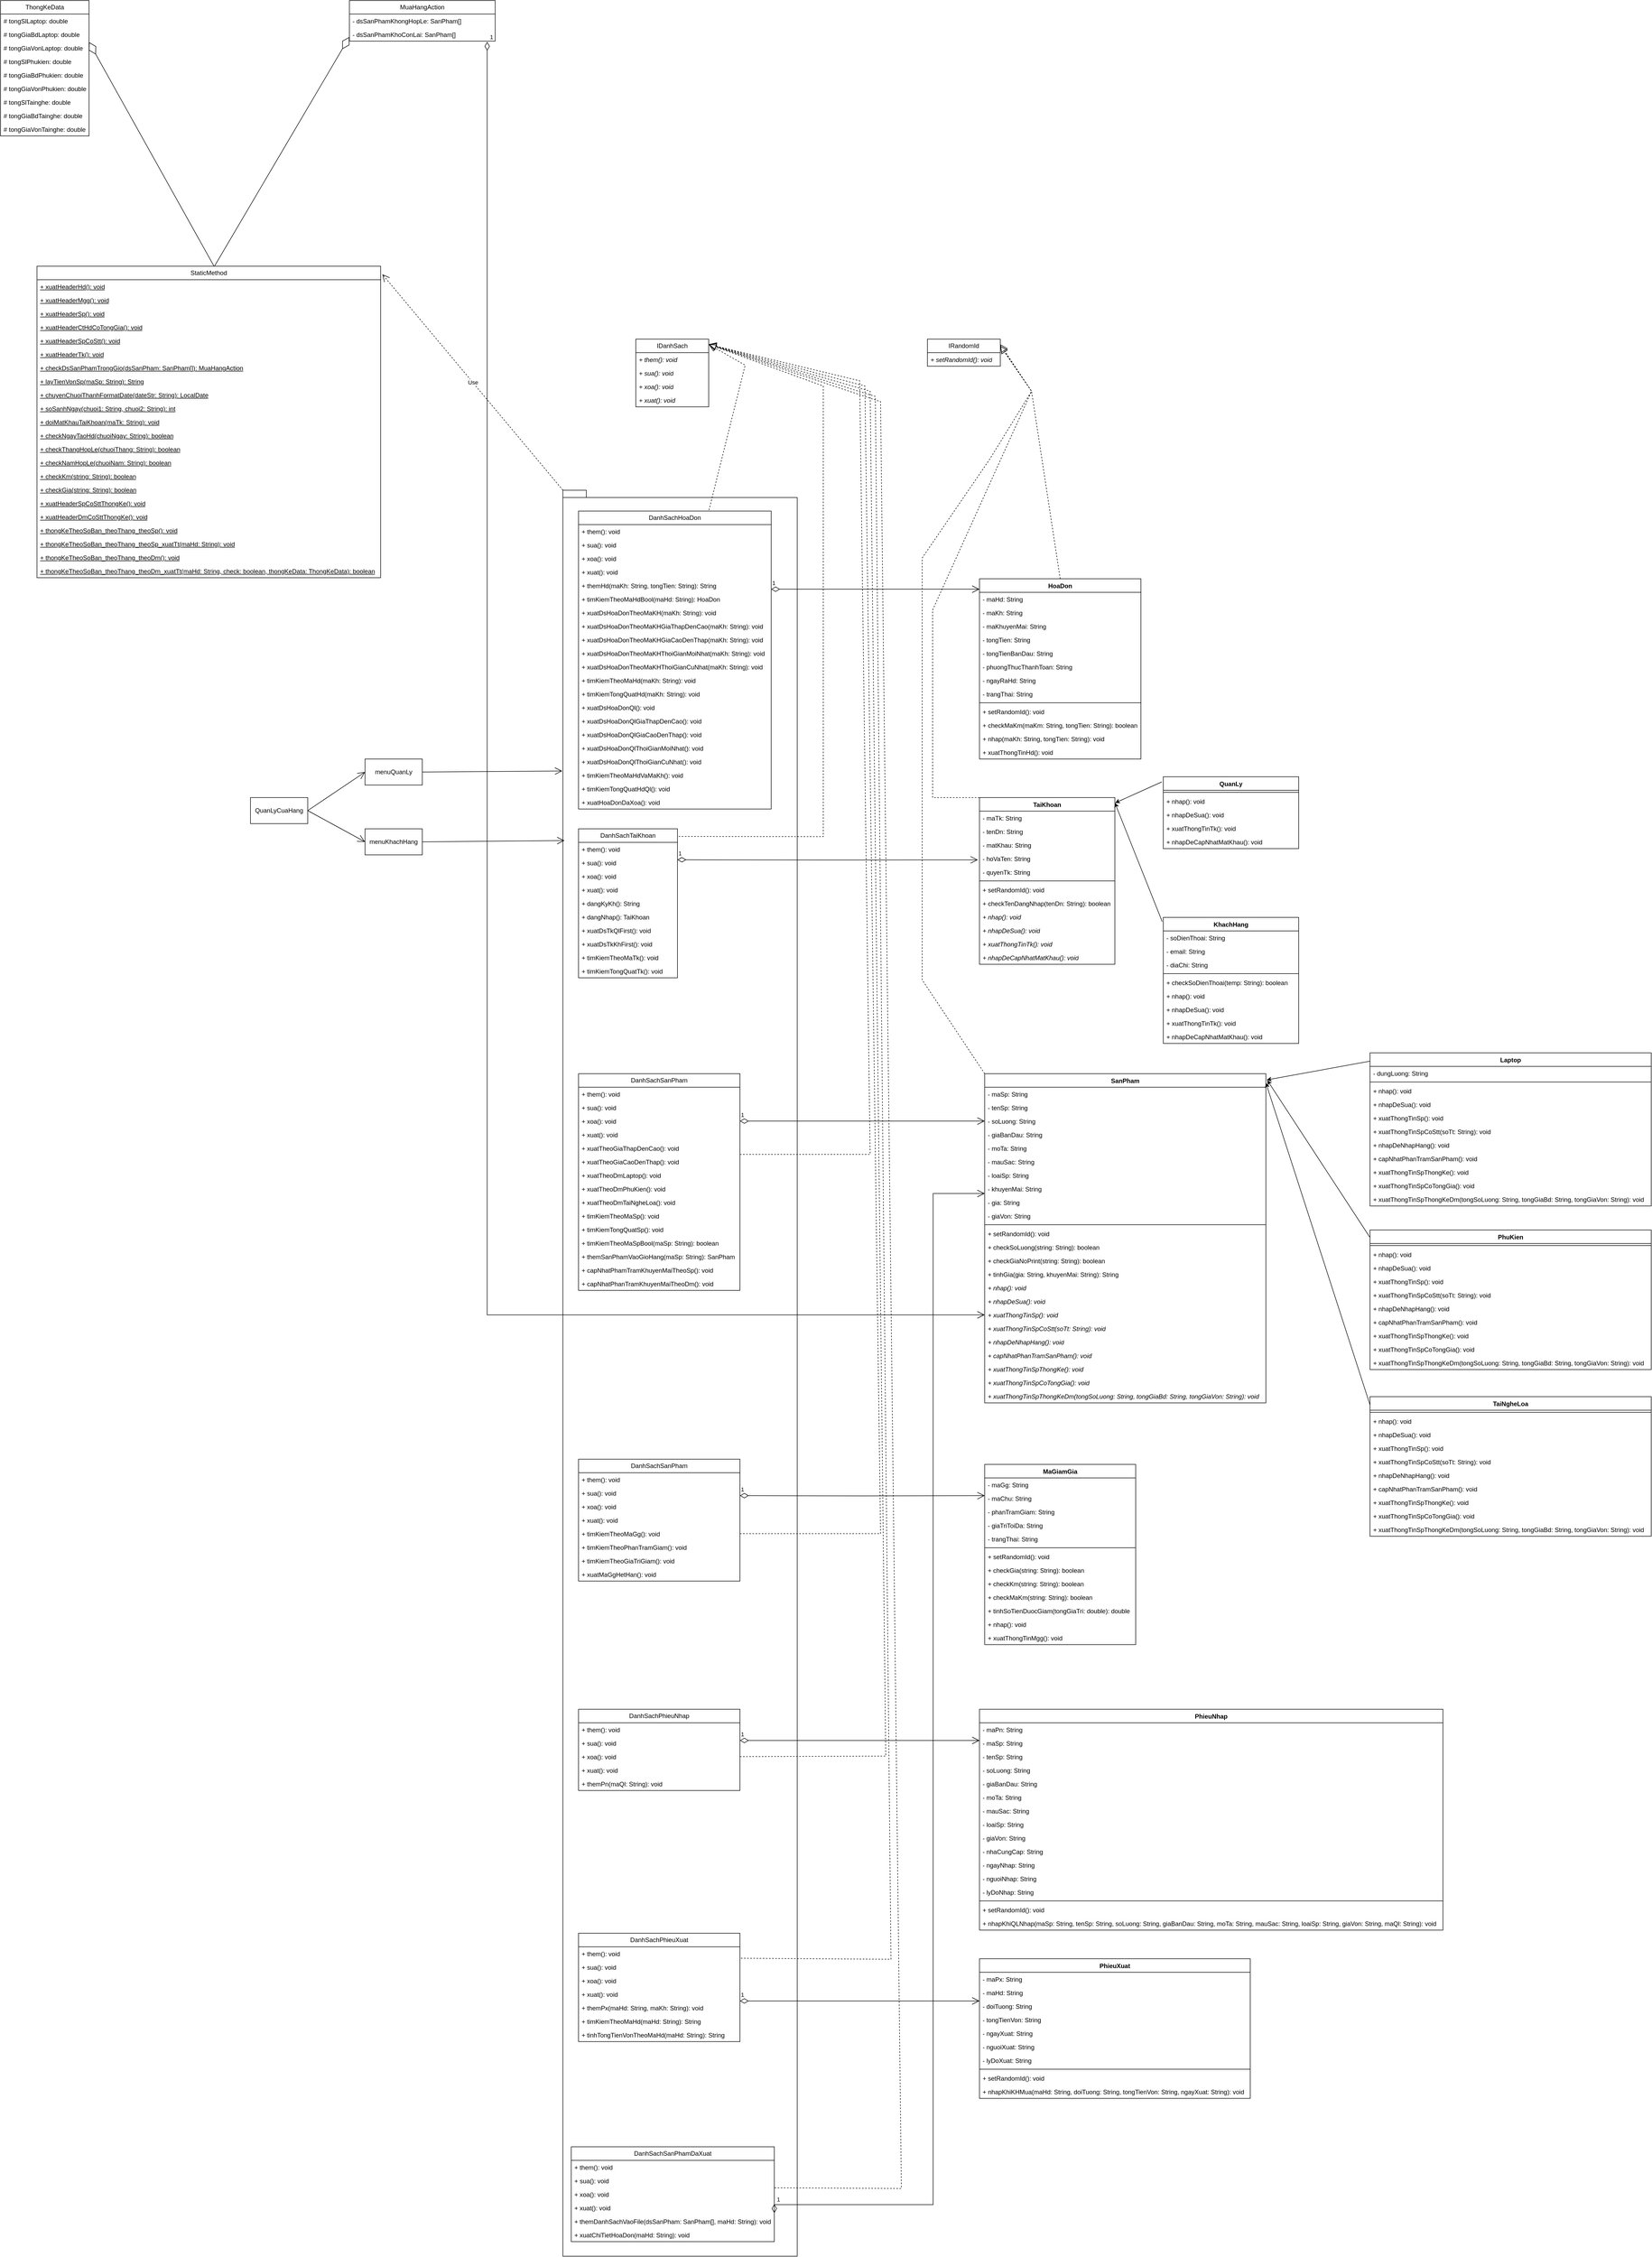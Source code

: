 <mxfile version="26.1.0">
  <diagram name="Trang-1" id="TEADo6_Qft5cRPyc7dZM">
    <mxGraphModel dx="5168" dy="2078" grid="1" gridSize="10" guides="1" tooltips="1" connect="1" arrows="1" fold="1" page="1" pageScale="1" pageWidth="827" pageHeight="1169" math="0" shadow="0">
      <root>
        <mxCell id="0" />
        <mxCell id="1" parent="0" />
        <mxCell id="XcEgo2i7hETFfhM300fY-389" value="" style="shape=folder;fontStyle=1;spacingTop=10;tabWidth=40;tabHeight=14;tabPosition=left;html=1;whiteSpace=wrap;" vertex="1" parent="1">
          <mxGeometry x="-1980" y="420" width="450" height="3390" as="geometry" />
        </mxCell>
        <mxCell id="XcEgo2i7hETFfhM300fY-1" value="HoaDon" style="swimlane;fontStyle=1;align=center;verticalAlign=top;childLayout=stackLayout;horizontal=1;startSize=26;horizontalStack=0;resizeParent=1;resizeParentMax=0;resizeLast=0;collapsible=1;marginBottom=0;whiteSpace=wrap;html=1;" vertex="1" parent="1">
          <mxGeometry x="-1180" y="590" width="310" height="346" as="geometry" />
        </mxCell>
        <mxCell id="XcEgo2i7hETFfhM300fY-2" value="- maHd: String" style="text;strokeColor=none;fillColor=none;align=left;verticalAlign=top;spacingLeft=4;spacingRight=4;overflow=hidden;rotatable=0;points=[[0,0.5],[1,0.5]];portConstraint=eastwest;whiteSpace=wrap;html=1;" vertex="1" parent="XcEgo2i7hETFfhM300fY-1">
          <mxGeometry y="26" width="310" height="26" as="geometry" />
        </mxCell>
        <mxCell id="XcEgo2i7hETFfhM300fY-5" value="- maKh: String" style="text;strokeColor=none;fillColor=none;align=left;verticalAlign=top;spacingLeft=4;spacingRight=4;overflow=hidden;rotatable=0;points=[[0,0.5],[1,0.5]];portConstraint=eastwest;whiteSpace=wrap;html=1;" vertex="1" parent="XcEgo2i7hETFfhM300fY-1">
          <mxGeometry y="52" width="310" height="26" as="geometry" />
        </mxCell>
        <mxCell id="XcEgo2i7hETFfhM300fY-8" value="- maKhuyenMai: String" style="text;strokeColor=none;fillColor=none;align=left;verticalAlign=top;spacingLeft=4;spacingRight=4;overflow=hidden;rotatable=0;points=[[0,0.5],[1,0.5]];portConstraint=eastwest;whiteSpace=wrap;html=1;" vertex="1" parent="XcEgo2i7hETFfhM300fY-1">
          <mxGeometry y="78" width="310" height="26" as="geometry" />
        </mxCell>
        <mxCell id="XcEgo2i7hETFfhM300fY-9" value="- tongTien: String" style="text;strokeColor=none;fillColor=none;align=left;verticalAlign=top;spacingLeft=4;spacingRight=4;overflow=hidden;rotatable=0;points=[[0,0.5],[1,0.5]];portConstraint=eastwest;whiteSpace=wrap;html=1;" vertex="1" parent="XcEgo2i7hETFfhM300fY-1">
          <mxGeometry y="104" width="310" height="26" as="geometry" />
        </mxCell>
        <mxCell id="XcEgo2i7hETFfhM300fY-10" value="- tongTienBanDau: String" style="text;strokeColor=none;fillColor=none;align=left;verticalAlign=top;spacingLeft=4;spacingRight=4;overflow=hidden;rotatable=0;points=[[0,0.5],[1,0.5]];portConstraint=eastwest;whiteSpace=wrap;html=1;" vertex="1" parent="XcEgo2i7hETFfhM300fY-1">
          <mxGeometry y="130" width="310" height="26" as="geometry" />
        </mxCell>
        <mxCell id="XcEgo2i7hETFfhM300fY-11" value="- phuongThucThanhToan: String" style="text;strokeColor=none;fillColor=none;align=left;verticalAlign=top;spacingLeft=4;spacingRight=4;overflow=hidden;rotatable=0;points=[[0,0.5],[1,0.5]];portConstraint=eastwest;whiteSpace=wrap;html=1;" vertex="1" parent="XcEgo2i7hETFfhM300fY-1">
          <mxGeometry y="156" width="310" height="26" as="geometry" />
        </mxCell>
        <mxCell id="XcEgo2i7hETFfhM300fY-12" value="- ngayRaHd: String" style="text;strokeColor=none;fillColor=none;align=left;verticalAlign=top;spacingLeft=4;spacingRight=4;overflow=hidden;rotatable=0;points=[[0,0.5],[1,0.5]];portConstraint=eastwest;whiteSpace=wrap;html=1;" vertex="1" parent="XcEgo2i7hETFfhM300fY-1">
          <mxGeometry y="182" width="310" height="26" as="geometry" />
        </mxCell>
        <mxCell id="XcEgo2i7hETFfhM300fY-13" value="- trangThai: String" style="text;strokeColor=none;fillColor=none;align=left;verticalAlign=top;spacingLeft=4;spacingRight=4;overflow=hidden;rotatable=0;points=[[0,0.5],[1,0.5]];portConstraint=eastwest;whiteSpace=wrap;html=1;" vertex="1" parent="XcEgo2i7hETFfhM300fY-1">
          <mxGeometry y="208" width="310" height="26" as="geometry" />
        </mxCell>
        <mxCell id="XcEgo2i7hETFfhM300fY-3" value="" style="line;strokeWidth=1;fillColor=none;align=left;verticalAlign=middle;spacingTop=-1;spacingLeft=3;spacingRight=3;rotatable=0;labelPosition=right;points=[];portConstraint=eastwest;strokeColor=inherit;" vertex="1" parent="XcEgo2i7hETFfhM300fY-1">
          <mxGeometry y="234" width="310" height="8" as="geometry" />
        </mxCell>
        <mxCell id="XcEgo2i7hETFfhM300fY-4" value="+ setRandomId(): void" style="text;strokeColor=none;fillColor=none;align=left;verticalAlign=top;spacingLeft=4;spacingRight=4;overflow=hidden;rotatable=0;points=[[0,0.5],[1,0.5]];portConstraint=eastwest;whiteSpace=wrap;html=1;" vertex="1" parent="XcEgo2i7hETFfhM300fY-1">
          <mxGeometry y="242" width="310" height="26" as="geometry" />
        </mxCell>
        <mxCell id="XcEgo2i7hETFfhM300fY-16" value="+ checkMaKm(maKm: String, tongTien: String): boolean" style="text;strokeColor=none;fillColor=none;align=left;verticalAlign=top;spacingLeft=4;spacingRight=4;overflow=hidden;rotatable=0;points=[[0,0.5],[1,0.5]];portConstraint=eastwest;whiteSpace=wrap;html=1;" vertex="1" parent="XcEgo2i7hETFfhM300fY-1">
          <mxGeometry y="268" width="310" height="26" as="geometry" />
        </mxCell>
        <mxCell id="XcEgo2i7hETFfhM300fY-17" value="+ nhap(maKh: String, tongTien: String): void" style="text;strokeColor=none;fillColor=none;align=left;verticalAlign=top;spacingLeft=4;spacingRight=4;overflow=hidden;rotatable=0;points=[[0,0.5],[1,0.5]];portConstraint=eastwest;whiteSpace=wrap;html=1;" vertex="1" parent="XcEgo2i7hETFfhM300fY-1">
          <mxGeometry y="294" width="310" height="26" as="geometry" />
        </mxCell>
        <mxCell id="XcEgo2i7hETFfhM300fY-18" value="+ xuatThongTinHd(): void" style="text;strokeColor=none;fillColor=none;align=left;verticalAlign=top;spacingLeft=4;spacingRight=4;overflow=hidden;rotatable=0;points=[[0,0.5],[1,0.5]];portConstraint=eastwest;whiteSpace=wrap;html=1;" vertex="1" parent="XcEgo2i7hETFfhM300fY-1">
          <mxGeometry y="320" width="310" height="26" as="geometry" />
        </mxCell>
        <mxCell id="XcEgo2i7hETFfhM300fY-19" value="TaiKhoan" style="swimlane;fontStyle=1;align=center;verticalAlign=top;childLayout=stackLayout;horizontal=1;startSize=26;horizontalStack=0;resizeParent=1;resizeParentMax=0;resizeLast=0;collapsible=1;marginBottom=0;whiteSpace=wrap;html=1;" vertex="1" parent="1">
          <mxGeometry x="-1180" y="1010" width="260" height="320" as="geometry" />
        </mxCell>
        <mxCell id="XcEgo2i7hETFfhM300fY-20" value="- maTk: String" style="text;strokeColor=none;fillColor=none;align=left;verticalAlign=top;spacingLeft=4;spacingRight=4;overflow=hidden;rotatable=0;points=[[0,0.5],[1,0.5]];portConstraint=eastwest;whiteSpace=wrap;html=1;" vertex="1" parent="XcEgo2i7hETFfhM300fY-19">
          <mxGeometry y="26" width="260" height="26" as="geometry" />
        </mxCell>
        <mxCell id="XcEgo2i7hETFfhM300fY-21" value="- tenDn: String" style="text;strokeColor=none;fillColor=none;align=left;verticalAlign=top;spacingLeft=4;spacingRight=4;overflow=hidden;rotatable=0;points=[[0,0.5],[1,0.5]];portConstraint=eastwest;whiteSpace=wrap;html=1;" vertex="1" parent="XcEgo2i7hETFfhM300fY-19">
          <mxGeometry y="52" width="260" height="26" as="geometry" />
        </mxCell>
        <mxCell id="XcEgo2i7hETFfhM300fY-22" value="- matKhau: String" style="text;strokeColor=none;fillColor=none;align=left;verticalAlign=top;spacingLeft=4;spacingRight=4;overflow=hidden;rotatable=0;points=[[0,0.5],[1,0.5]];portConstraint=eastwest;whiteSpace=wrap;html=1;" vertex="1" parent="XcEgo2i7hETFfhM300fY-19">
          <mxGeometry y="78" width="260" height="26" as="geometry" />
        </mxCell>
        <mxCell id="XcEgo2i7hETFfhM300fY-23" value="- hoVaTen: String" style="text;strokeColor=none;fillColor=none;align=left;verticalAlign=top;spacingLeft=4;spacingRight=4;overflow=hidden;rotatable=0;points=[[0,0.5],[1,0.5]];portConstraint=eastwest;whiteSpace=wrap;html=1;" vertex="1" parent="XcEgo2i7hETFfhM300fY-19">
          <mxGeometry y="104" width="260" height="26" as="geometry" />
        </mxCell>
        <mxCell id="XcEgo2i7hETFfhM300fY-24" value="- quyenTk: String" style="text;strokeColor=none;fillColor=none;align=left;verticalAlign=top;spacingLeft=4;spacingRight=4;overflow=hidden;rotatable=0;points=[[0,0.5],[1,0.5]];portConstraint=eastwest;whiteSpace=wrap;html=1;" vertex="1" parent="XcEgo2i7hETFfhM300fY-19">
          <mxGeometry y="130" width="260" height="26" as="geometry" />
        </mxCell>
        <mxCell id="XcEgo2i7hETFfhM300fY-28" value="" style="line;strokeWidth=1;fillColor=none;align=left;verticalAlign=middle;spacingTop=-1;spacingLeft=3;spacingRight=3;rotatable=0;labelPosition=right;points=[];portConstraint=eastwest;strokeColor=inherit;" vertex="1" parent="XcEgo2i7hETFfhM300fY-19">
          <mxGeometry y="156" width="260" height="8" as="geometry" />
        </mxCell>
        <mxCell id="XcEgo2i7hETFfhM300fY-29" value="+ setRandomId(): void" style="text;strokeColor=none;fillColor=none;align=left;verticalAlign=top;spacingLeft=4;spacingRight=4;overflow=hidden;rotatable=0;points=[[0,0.5],[1,0.5]];portConstraint=eastwest;whiteSpace=wrap;html=1;" vertex="1" parent="XcEgo2i7hETFfhM300fY-19">
          <mxGeometry y="164" width="260" height="26" as="geometry" />
        </mxCell>
        <mxCell id="XcEgo2i7hETFfhM300fY-30" value="+ checkTenDangNhap(tenDn: String): boolean" style="text;strokeColor=none;fillColor=none;align=left;verticalAlign=top;spacingLeft=4;spacingRight=4;overflow=hidden;rotatable=0;points=[[0,0.5],[1,0.5]];portConstraint=eastwest;whiteSpace=wrap;html=1;" vertex="1" parent="XcEgo2i7hETFfhM300fY-19">
          <mxGeometry y="190" width="260" height="26" as="geometry" />
        </mxCell>
        <mxCell id="XcEgo2i7hETFfhM300fY-32" value="+ nhap(): void" style="text;strokeColor=none;fillColor=none;align=left;verticalAlign=top;spacingLeft=4;spacingRight=4;overflow=hidden;rotatable=0;points=[[0,0.5],[1,0.5]];portConstraint=eastwest;whiteSpace=wrap;html=1;fontStyle=2" vertex="1" parent="XcEgo2i7hETFfhM300fY-19">
          <mxGeometry y="216" width="260" height="26" as="geometry" />
        </mxCell>
        <mxCell id="XcEgo2i7hETFfhM300fY-33" value="+ nhapDeSua(): void" style="text;strokeColor=none;fillColor=none;align=left;verticalAlign=top;spacingLeft=4;spacingRight=4;overflow=hidden;rotatable=0;points=[[0,0.5],[1,0.5]];portConstraint=eastwest;whiteSpace=wrap;html=1;fontStyle=2" vertex="1" parent="XcEgo2i7hETFfhM300fY-19">
          <mxGeometry y="242" width="260" height="26" as="geometry" />
        </mxCell>
        <mxCell id="XcEgo2i7hETFfhM300fY-34" value="+ xuatThongTinTk(): void" style="text;strokeColor=none;fillColor=none;align=left;verticalAlign=top;spacingLeft=4;spacingRight=4;overflow=hidden;rotatable=0;points=[[0,0.5],[1,0.5]];portConstraint=eastwest;whiteSpace=wrap;html=1;fontStyle=2" vertex="1" parent="XcEgo2i7hETFfhM300fY-19">
          <mxGeometry y="268" width="260" height="26" as="geometry" />
        </mxCell>
        <mxCell id="XcEgo2i7hETFfhM300fY-35" value="+ nhapDeCapNhatMatKhau(): void" style="text;strokeColor=none;fillColor=none;align=left;verticalAlign=top;spacingLeft=4;spacingRight=4;overflow=hidden;rotatable=0;points=[[0,0.5],[1,0.5]];portConstraint=eastwest;whiteSpace=wrap;html=1;fontStyle=2" vertex="1" parent="XcEgo2i7hETFfhM300fY-19">
          <mxGeometry y="294" width="260" height="26" as="geometry" />
        </mxCell>
        <mxCell id="XcEgo2i7hETFfhM300fY-36" value="QuanLy" style="swimlane;fontStyle=1;align=center;verticalAlign=top;childLayout=stackLayout;horizontal=1;startSize=26;horizontalStack=0;resizeParent=1;resizeParentMax=0;resizeLast=0;collapsible=1;marginBottom=0;whiteSpace=wrap;html=1;" vertex="1" parent="1">
          <mxGeometry x="-827" y="970" width="260" height="138" as="geometry" />
        </mxCell>
        <mxCell id="XcEgo2i7hETFfhM300fY-42" value="" style="line;strokeWidth=1;fillColor=none;align=left;verticalAlign=middle;spacingTop=-1;spacingLeft=3;spacingRight=3;rotatable=0;labelPosition=right;points=[];portConstraint=eastwest;strokeColor=inherit;" vertex="1" parent="XcEgo2i7hETFfhM300fY-36">
          <mxGeometry y="26" width="260" height="8" as="geometry" />
        </mxCell>
        <mxCell id="XcEgo2i7hETFfhM300fY-46" value="+ nhap(): void" style="text;strokeColor=none;fillColor=none;align=left;verticalAlign=top;spacingLeft=4;spacingRight=4;overflow=hidden;rotatable=0;points=[[0,0.5],[1,0.5]];portConstraint=eastwest;whiteSpace=wrap;html=1;fontStyle=0" vertex="1" parent="XcEgo2i7hETFfhM300fY-36">
          <mxGeometry y="34" width="260" height="26" as="geometry" />
        </mxCell>
        <mxCell id="XcEgo2i7hETFfhM300fY-47" value="+ nhapDeSua(): void" style="text;strokeColor=none;fillColor=none;align=left;verticalAlign=top;spacingLeft=4;spacingRight=4;overflow=hidden;rotatable=0;points=[[0,0.5],[1,0.5]];portConstraint=eastwest;whiteSpace=wrap;html=1;fontStyle=0" vertex="1" parent="XcEgo2i7hETFfhM300fY-36">
          <mxGeometry y="60" width="260" height="26" as="geometry" />
        </mxCell>
        <mxCell id="XcEgo2i7hETFfhM300fY-48" value="+ xuatThongTinTk(): void" style="text;strokeColor=none;fillColor=none;align=left;verticalAlign=top;spacingLeft=4;spacingRight=4;overflow=hidden;rotatable=0;points=[[0,0.5],[1,0.5]];portConstraint=eastwest;whiteSpace=wrap;html=1;fontStyle=0" vertex="1" parent="XcEgo2i7hETFfhM300fY-36">
          <mxGeometry y="86" width="260" height="26" as="geometry" />
        </mxCell>
        <mxCell id="XcEgo2i7hETFfhM300fY-49" value="+ nhapDeCapNhatMatKhau(): void" style="text;strokeColor=none;fillColor=none;align=left;verticalAlign=top;spacingLeft=4;spacingRight=4;overflow=hidden;rotatable=0;points=[[0,0.5],[1,0.5]];portConstraint=eastwest;whiteSpace=wrap;html=1;fontStyle=0" vertex="1" parent="XcEgo2i7hETFfhM300fY-36">
          <mxGeometry y="112" width="260" height="26" as="geometry" />
        </mxCell>
        <mxCell id="XcEgo2i7hETFfhM300fY-50" value="KhachHang" style="swimlane;fontStyle=1;align=center;verticalAlign=top;childLayout=stackLayout;horizontal=1;startSize=26;horizontalStack=0;resizeParent=1;resizeParentMax=0;resizeLast=0;collapsible=1;marginBottom=0;whiteSpace=wrap;html=1;" vertex="1" parent="1">
          <mxGeometry x="-827" y="1240" width="260" height="242" as="geometry" />
        </mxCell>
        <mxCell id="XcEgo2i7hETFfhM300fY-51" value="- soDienThoai: String" style="text;strokeColor=none;fillColor=none;align=left;verticalAlign=top;spacingLeft=4;spacingRight=4;overflow=hidden;rotatable=0;points=[[0,0.5],[1,0.5]];portConstraint=eastwest;whiteSpace=wrap;html=1;" vertex="1" parent="XcEgo2i7hETFfhM300fY-50">
          <mxGeometry y="26" width="260" height="26" as="geometry" />
        </mxCell>
        <mxCell id="XcEgo2i7hETFfhM300fY-52" value="- email: String" style="text;strokeColor=none;fillColor=none;align=left;verticalAlign=top;spacingLeft=4;spacingRight=4;overflow=hidden;rotatable=0;points=[[0,0.5],[1,0.5]];portConstraint=eastwest;whiteSpace=wrap;html=1;" vertex="1" parent="XcEgo2i7hETFfhM300fY-50">
          <mxGeometry y="52" width="260" height="26" as="geometry" />
        </mxCell>
        <mxCell id="XcEgo2i7hETFfhM300fY-53" value="- diaChi: String" style="text;strokeColor=none;fillColor=none;align=left;verticalAlign=top;spacingLeft=4;spacingRight=4;overflow=hidden;rotatable=0;points=[[0,0.5],[1,0.5]];portConstraint=eastwest;whiteSpace=wrap;html=1;" vertex="1" parent="XcEgo2i7hETFfhM300fY-50">
          <mxGeometry y="78" width="260" height="26" as="geometry" />
        </mxCell>
        <mxCell id="XcEgo2i7hETFfhM300fY-56" value="" style="line;strokeWidth=1;fillColor=none;align=left;verticalAlign=middle;spacingTop=-1;spacingLeft=3;spacingRight=3;rotatable=0;labelPosition=right;points=[];portConstraint=eastwest;strokeColor=inherit;" vertex="1" parent="XcEgo2i7hETFfhM300fY-50">
          <mxGeometry y="104" width="260" height="8" as="geometry" />
        </mxCell>
        <mxCell id="XcEgo2i7hETFfhM300fY-58" value="+ checkSoDienThoai(temp: String): boolean" style="text;strokeColor=none;fillColor=none;align=left;verticalAlign=top;spacingLeft=4;spacingRight=4;overflow=hidden;rotatable=0;points=[[0,0.5],[1,0.5]];portConstraint=eastwest;whiteSpace=wrap;html=1;" vertex="1" parent="XcEgo2i7hETFfhM300fY-50">
          <mxGeometry y="112" width="260" height="26" as="geometry" />
        </mxCell>
        <mxCell id="XcEgo2i7hETFfhM300fY-60" value="+ nhap(): void" style="text;strokeColor=none;fillColor=none;align=left;verticalAlign=top;spacingLeft=4;spacingRight=4;overflow=hidden;rotatable=0;points=[[0,0.5],[1,0.5]];portConstraint=eastwest;whiteSpace=wrap;html=1;fontStyle=0" vertex="1" parent="XcEgo2i7hETFfhM300fY-50">
          <mxGeometry y="138" width="260" height="26" as="geometry" />
        </mxCell>
        <mxCell id="XcEgo2i7hETFfhM300fY-61" value="+ nhapDeSua(): void" style="text;strokeColor=none;fillColor=none;align=left;verticalAlign=top;spacingLeft=4;spacingRight=4;overflow=hidden;rotatable=0;points=[[0,0.5],[1,0.5]];portConstraint=eastwest;whiteSpace=wrap;html=1;fontStyle=0" vertex="1" parent="XcEgo2i7hETFfhM300fY-50">
          <mxGeometry y="164" width="260" height="26" as="geometry" />
        </mxCell>
        <mxCell id="XcEgo2i7hETFfhM300fY-62" value="+ xuatThongTinTk(): void" style="text;strokeColor=none;fillColor=none;align=left;verticalAlign=top;spacingLeft=4;spacingRight=4;overflow=hidden;rotatable=0;points=[[0,0.5],[1,0.5]];portConstraint=eastwest;whiteSpace=wrap;html=1;fontStyle=0" vertex="1" parent="XcEgo2i7hETFfhM300fY-50">
          <mxGeometry y="190" width="260" height="26" as="geometry" />
        </mxCell>
        <mxCell id="XcEgo2i7hETFfhM300fY-63" value="+ nhapDeCapNhatMatKhau(): void" style="text;strokeColor=none;fillColor=none;align=left;verticalAlign=top;spacingLeft=4;spacingRight=4;overflow=hidden;rotatable=0;points=[[0,0.5],[1,0.5]];portConstraint=eastwest;whiteSpace=wrap;html=1;fontStyle=0" vertex="1" parent="XcEgo2i7hETFfhM300fY-50">
          <mxGeometry y="216" width="260" height="26" as="geometry" />
        </mxCell>
        <mxCell id="XcEgo2i7hETFfhM300fY-64" value="" style="endArrow=classic;html=1;rounded=0;entryX=1.002;entryY=0.032;entryDx=0;entryDy=0;entryPerimeter=0;" edge="1" parent="1" target="XcEgo2i7hETFfhM300fY-19">
          <mxGeometry width="50" height="50" relative="1" as="geometry">
            <mxPoint x="-830" y="980" as="sourcePoint" />
            <mxPoint x="-1490" y="1169" as="targetPoint" />
          </mxGeometry>
        </mxCell>
        <mxCell id="XcEgo2i7hETFfhM300fY-65" value="" style="endArrow=classic;html=1;rounded=0;exitX=-0.008;exitY=0.034;exitDx=0;exitDy=0;exitPerimeter=0;" edge="1" parent="1" source="XcEgo2i7hETFfhM300fY-50">
          <mxGeometry width="50" height="50" relative="1" as="geometry">
            <mxPoint x="-820" y="1160" as="sourcePoint" />
            <mxPoint x="-920" y="1020" as="targetPoint" />
          </mxGeometry>
        </mxCell>
        <mxCell id="XcEgo2i7hETFfhM300fY-66" value="MaGiamGia" style="swimlane;fontStyle=1;align=center;verticalAlign=top;childLayout=stackLayout;horizontal=1;startSize=26;horizontalStack=0;resizeParent=1;resizeParentMax=0;resizeLast=0;collapsible=1;marginBottom=0;whiteSpace=wrap;html=1;" vertex="1" parent="1">
          <mxGeometry x="-1170" y="2290" width="290" height="346" as="geometry" />
        </mxCell>
        <mxCell id="XcEgo2i7hETFfhM300fY-67" value="- maGg: String" style="text;strokeColor=none;fillColor=none;align=left;verticalAlign=top;spacingLeft=4;spacingRight=4;overflow=hidden;rotatable=0;points=[[0,0.5],[1,0.5]];portConstraint=eastwest;whiteSpace=wrap;html=1;" vertex="1" parent="XcEgo2i7hETFfhM300fY-66">
          <mxGeometry y="26" width="290" height="26" as="geometry" />
        </mxCell>
        <mxCell id="XcEgo2i7hETFfhM300fY-68" value="- maChu: String" style="text;strokeColor=none;fillColor=none;align=left;verticalAlign=top;spacingLeft=4;spacingRight=4;overflow=hidden;rotatable=0;points=[[0,0.5],[1,0.5]];portConstraint=eastwest;whiteSpace=wrap;html=1;" vertex="1" parent="XcEgo2i7hETFfhM300fY-66">
          <mxGeometry y="52" width="290" height="26" as="geometry" />
        </mxCell>
        <mxCell id="XcEgo2i7hETFfhM300fY-69" value="- phanTramGiam: String" style="text;strokeColor=none;fillColor=none;align=left;verticalAlign=top;spacingLeft=4;spacingRight=4;overflow=hidden;rotatable=0;points=[[0,0.5],[1,0.5]];portConstraint=eastwest;whiteSpace=wrap;html=1;" vertex="1" parent="XcEgo2i7hETFfhM300fY-66">
          <mxGeometry y="78" width="290" height="26" as="geometry" />
        </mxCell>
        <mxCell id="XcEgo2i7hETFfhM300fY-77" value="- giaTriToiDa: String" style="text;strokeColor=none;fillColor=none;align=left;verticalAlign=top;spacingLeft=4;spacingRight=4;overflow=hidden;rotatable=0;points=[[0,0.5],[1,0.5]];portConstraint=eastwest;whiteSpace=wrap;html=1;" vertex="1" parent="XcEgo2i7hETFfhM300fY-66">
          <mxGeometry y="104" width="290" height="26" as="geometry" />
        </mxCell>
        <mxCell id="XcEgo2i7hETFfhM300fY-79" value="- trangThai: String" style="text;strokeColor=none;fillColor=none;align=left;verticalAlign=top;spacingLeft=4;spacingRight=4;overflow=hidden;rotatable=0;points=[[0,0.5],[1,0.5]];portConstraint=eastwest;whiteSpace=wrap;html=1;" vertex="1" parent="XcEgo2i7hETFfhM300fY-66">
          <mxGeometry y="130" width="290" height="26" as="geometry" />
        </mxCell>
        <mxCell id="XcEgo2i7hETFfhM300fY-70" value="" style="line;strokeWidth=1;fillColor=none;align=left;verticalAlign=middle;spacingTop=-1;spacingLeft=3;spacingRight=3;rotatable=0;labelPosition=right;points=[];portConstraint=eastwest;strokeColor=inherit;" vertex="1" parent="XcEgo2i7hETFfhM300fY-66">
          <mxGeometry y="156" width="290" height="8" as="geometry" />
        </mxCell>
        <mxCell id="XcEgo2i7hETFfhM300fY-72" value="+ setRandomId(): void" style="text;strokeColor=none;fillColor=none;align=left;verticalAlign=top;spacingLeft=4;spacingRight=4;overflow=hidden;rotatable=0;points=[[0,0.5],[1,0.5]];portConstraint=eastwest;whiteSpace=wrap;html=1;fontStyle=0" vertex="1" parent="XcEgo2i7hETFfhM300fY-66">
          <mxGeometry y="164" width="290" height="26" as="geometry" />
        </mxCell>
        <mxCell id="XcEgo2i7hETFfhM300fY-73" value="+ checkGia(string: String): boolean" style="text;strokeColor=none;fillColor=none;align=left;verticalAlign=top;spacingLeft=4;spacingRight=4;overflow=hidden;rotatable=0;points=[[0,0.5],[1,0.5]];portConstraint=eastwest;whiteSpace=wrap;html=1;fontStyle=0" vertex="1" parent="XcEgo2i7hETFfhM300fY-66">
          <mxGeometry y="190" width="290" height="26" as="geometry" />
        </mxCell>
        <mxCell id="XcEgo2i7hETFfhM300fY-74" value="+ checkKm(string: String): boolean" style="text;strokeColor=none;fillColor=none;align=left;verticalAlign=top;spacingLeft=4;spacingRight=4;overflow=hidden;rotatable=0;points=[[0,0.5],[1,0.5]];portConstraint=eastwest;whiteSpace=wrap;html=1;fontStyle=0" vertex="1" parent="XcEgo2i7hETFfhM300fY-66">
          <mxGeometry y="216" width="290" height="26" as="geometry" />
        </mxCell>
        <mxCell id="XcEgo2i7hETFfhM300fY-75" value="+ checkMaKm(string: String): boolean" style="text;strokeColor=none;fillColor=none;align=left;verticalAlign=top;spacingLeft=4;spacingRight=4;overflow=hidden;rotatable=0;points=[[0,0.5],[1,0.5]];portConstraint=eastwest;whiteSpace=wrap;html=1;fontStyle=0" vertex="1" parent="XcEgo2i7hETFfhM300fY-66">
          <mxGeometry y="242" width="290" height="26" as="geometry" />
        </mxCell>
        <mxCell id="XcEgo2i7hETFfhM300fY-71" value="+ tinhSoTienDuocGiam(tongGiaTri: double): double" style="text;strokeColor=none;fillColor=none;align=left;verticalAlign=top;spacingLeft=4;spacingRight=4;overflow=hidden;rotatable=0;points=[[0,0.5],[1,0.5]];portConstraint=eastwest;whiteSpace=wrap;html=1;" vertex="1" parent="XcEgo2i7hETFfhM300fY-66">
          <mxGeometry y="268" width="290" height="26" as="geometry" />
        </mxCell>
        <mxCell id="XcEgo2i7hETFfhM300fY-80" value="+ nhap(): void" style="text;strokeColor=none;fillColor=none;align=left;verticalAlign=top;spacingLeft=4;spacingRight=4;overflow=hidden;rotatable=0;points=[[0,0.5],[1,0.5]];portConstraint=eastwest;whiteSpace=wrap;html=1;" vertex="1" parent="XcEgo2i7hETFfhM300fY-66">
          <mxGeometry y="294" width="290" height="26" as="geometry" />
        </mxCell>
        <mxCell id="XcEgo2i7hETFfhM300fY-81" value="+ xuatThongTinMgg(): void" style="text;strokeColor=none;fillColor=none;align=left;verticalAlign=top;spacingLeft=4;spacingRight=4;overflow=hidden;rotatable=0;points=[[0,0.5],[1,0.5]];portConstraint=eastwest;whiteSpace=wrap;html=1;" vertex="1" parent="XcEgo2i7hETFfhM300fY-66">
          <mxGeometry y="320" width="290" height="26" as="geometry" />
        </mxCell>
        <mxCell id="XcEgo2i7hETFfhM300fY-82" value="SanPham" style="swimlane;fontStyle=1;align=center;verticalAlign=top;childLayout=stackLayout;horizontal=1;startSize=26;horizontalStack=0;resizeParent=1;resizeParentMax=0;resizeLast=0;collapsible=1;marginBottom=0;whiteSpace=wrap;html=1;" vertex="1" parent="1">
          <mxGeometry x="-1170" y="1540" width="540" height="632" as="geometry" />
        </mxCell>
        <mxCell id="XcEgo2i7hETFfhM300fY-83" value="- maSp: String" style="text;strokeColor=none;fillColor=none;align=left;verticalAlign=top;spacingLeft=4;spacingRight=4;overflow=hidden;rotatable=0;points=[[0,0.5],[1,0.5]];portConstraint=eastwest;whiteSpace=wrap;html=1;" vertex="1" parent="XcEgo2i7hETFfhM300fY-82">
          <mxGeometry y="26" width="540" height="26" as="geometry" />
        </mxCell>
        <mxCell id="XcEgo2i7hETFfhM300fY-84" value="- tenSp: String" style="text;strokeColor=none;fillColor=none;align=left;verticalAlign=top;spacingLeft=4;spacingRight=4;overflow=hidden;rotatable=0;points=[[0,0.5],[1,0.5]];portConstraint=eastwest;whiteSpace=wrap;html=1;" vertex="1" parent="XcEgo2i7hETFfhM300fY-82">
          <mxGeometry y="52" width="540" height="26" as="geometry" />
        </mxCell>
        <mxCell id="XcEgo2i7hETFfhM300fY-85" value="- soLuong: String" style="text;strokeColor=none;fillColor=none;align=left;verticalAlign=top;spacingLeft=4;spacingRight=4;overflow=hidden;rotatable=0;points=[[0,0.5],[1,0.5]];portConstraint=eastwest;whiteSpace=wrap;html=1;" vertex="1" parent="XcEgo2i7hETFfhM300fY-82">
          <mxGeometry y="78" width="540" height="26" as="geometry" />
        </mxCell>
        <mxCell id="XcEgo2i7hETFfhM300fY-86" value="- giaBanDau: String" style="text;strokeColor=none;fillColor=none;align=left;verticalAlign=top;spacingLeft=4;spacingRight=4;overflow=hidden;rotatable=0;points=[[0,0.5],[1,0.5]];portConstraint=eastwest;whiteSpace=wrap;html=1;" vertex="1" parent="XcEgo2i7hETFfhM300fY-82">
          <mxGeometry y="104" width="540" height="26" as="geometry" />
        </mxCell>
        <mxCell id="XcEgo2i7hETFfhM300fY-87" value="- moTa: String" style="text;strokeColor=none;fillColor=none;align=left;verticalAlign=top;spacingLeft=4;spacingRight=4;overflow=hidden;rotatable=0;points=[[0,0.5],[1,0.5]];portConstraint=eastwest;whiteSpace=wrap;html=1;" vertex="1" parent="XcEgo2i7hETFfhM300fY-82">
          <mxGeometry y="130" width="540" height="26" as="geometry" />
        </mxCell>
        <mxCell id="XcEgo2i7hETFfhM300fY-96" value="- mauSac: String" style="text;strokeColor=none;fillColor=none;align=left;verticalAlign=top;spacingLeft=4;spacingRight=4;overflow=hidden;rotatable=0;points=[[0,0.5],[1,0.5]];portConstraint=eastwest;whiteSpace=wrap;html=1;" vertex="1" parent="XcEgo2i7hETFfhM300fY-82">
          <mxGeometry y="156" width="540" height="26" as="geometry" />
        </mxCell>
        <mxCell id="XcEgo2i7hETFfhM300fY-97" value="- loaiSp: String" style="text;strokeColor=none;fillColor=none;align=left;verticalAlign=top;spacingLeft=4;spacingRight=4;overflow=hidden;rotatable=0;points=[[0,0.5],[1,0.5]];portConstraint=eastwest;whiteSpace=wrap;html=1;" vertex="1" parent="XcEgo2i7hETFfhM300fY-82">
          <mxGeometry y="182" width="540" height="26" as="geometry" />
        </mxCell>
        <mxCell id="XcEgo2i7hETFfhM300fY-98" value="- khuyenMai: String" style="text;strokeColor=none;fillColor=none;align=left;verticalAlign=top;spacingLeft=4;spacingRight=4;overflow=hidden;rotatable=0;points=[[0,0.5],[1,0.5]];portConstraint=eastwest;whiteSpace=wrap;html=1;" vertex="1" parent="XcEgo2i7hETFfhM300fY-82">
          <mxGeometry y="208" width="540" height="26" as="geometry" />
        </mxCell>
        <mxCell id="XcEgo2i7hETFfhM300fY-99" value="- gia: String" style="text;strokeColor=none;fillColor=none;align=left;verticalAlign=top;spacingLeft=4;spacingRight=4;overflow=hidden;rotatable=0;points=[[0,0.5],[1,0.5]];portConstraint=eastwest;whiteSpace=wrap;html=1;" vertex="1" parent="XcEgo2i7hETFfhM300fY-82">
          <mxGeometry y="234" width="540" height="26" as="geometry" />
        </mxCell>
        <mxCell id="XcEgo2i7hETFfhM300fY-100" value="- giaVon: String" style="text;strokeColor=none;fillColor=none;align=left;verticalAlign=top;spacingLeft=4;spacingRight=4;overflow=hidden;rotatable=0;points=[[0,0.5],[1,0.5]];portConstraint=eastwest;whiteSpace=wrap;html=1;" vertex="1" parent="XcEgo2i7hETFfhM300fY-82">
          <mxGeometry y="260" width="540" height="26" as="geometry" />
        </mxCell>
        <mxCell id="XcEgo2i7hETFfhM300fY-88" value="" style="line;strokeWidth=1;fillColor=none;align=left;verticalAlign=middle;spacingTop=-1;spacingLeft=3;spacingRight=3;rotatable=0;labelPosition=right;points=[];portConstraint=eastwest;strokeColor=inherit;" vertex="1" parent="XcEgo2i7hETFfhM300fY-82">
          <mxGeometry y="286" width="540" height="8" as="geometry" />
        </mxCell>
        <mxCell id="XcEgo2i7hETFfhM300fY-89" value="+ setRandomId(): void" style="text;strokeColor=none;fillColor=none;align=left;verticalAlign=top;spacingLeft=4;spacingRight=4;overflow=hidden;rotatable=0;points=[[0,0.5],[1,0.5]];portConstraint=eastwest;whiteSpace=wrap;html=1;fontStyle=0" vertex="1" parent="XcEgo2i7hETFfhM300fY-82">
          <mxGeometry y="294" width="540" height="26" as="geometry" />
        </mxCell>
        <mxCell id="XcEgo2i7hETFfhM300fY-90" value="+ checkSoLuong(string: String): boolean" style="text;strokeColor=none;fillColor=none;align=left;verticalAlign=top;spacingLeft=4;spacingRight=4;overflow=hidden;rotatable=0;points=[[0,0.5],[1,0.5]];portConstraint=eastwest;whiteSpace=wrap;html=1;fontStyle=0" vertex="1" parent="XcEgo2i7hETFfhM300fY-82">
          <mxGeometry y="320" width="540" height="26" as="geometry" />
        </mxCell>
        <mxCell id="XcEgo2i7hETFfhM300fY-91" value="+ checkGiaNoPrint(string: String): boolean" style="text;strokeColor=none;fillColor=none;align=left;verticalAlign=top;spacingLeft=4;spacingRight=4;overflow=hidden;rotatable=0;points=[[0,0.5],[1,0.5]];portConstraint=eastwest;whiteSpace=wrap;html=1;fontStyle=0" vertex="1" parent="XcEgo2i7hETFfhM300fY-82">
          <mxGeometry y="346" width="540" height="26" as="geometry" />
        </mxCell>
        <mxCell id="XcEgo2i7hETFfhM300fY-92" value="+ tinhGia(gia: String, khuyenMai: String): String" style="text;strokeColor=none;fillColor=none;align=left;verticalAlign=top;spacingLeft=4;spacingRight=4;overflow=hidden;rotatable=0;points=[[0,0.5],[1,0.5]];portConstraint=eastwest;whiteSpace=wrap;html=1;fontStyle=0" vertex="1" parent="XcEgo2i7hETFfhM300fY-82">
          <mxGeometry y="372" width="540" height="26" as="geometry" />
        </mxCell>
        <mxCell id="XcEgo2i7hETFfhM300fY-94" value="+ nhap(): void" style="text;strokeColor=none;fillColor=none;align=left;verticalAlign=top;spacingLeft=4;spacingRight=4;overflow=hidden;rotatable=0;points=[[0,0.5],[1,0.5]];portConstraint=eastwest;whiteSpace=wrap;html=1;fontStyle=2" vertex="1" parent="XcEgo2i7hETFfhM300fY-82">
          <mxGeometry y="398" width="540" height="26" as="geometry" />
        </mxCell>
        <mxCell id="XcEgo2i7hETFfhM300fY-101" value="+ nhapDeSua(): void" style="text;strokeColor=none;fillColor=none;align=left;verticalAlign=top;spacingLeft=4;spacingRight=4;overflow=hidden;rotatable=0;points=[[0,0.5],[1,0.5]];portConstraint=eastwest;whiteSpace=wrap;html=1;fontStyle=2" vertex="1" parent="XcEgo2i7hETFfhM300fY-82">
          <mxGeometry y="424" width="540" height="26" as="geometry" />
        </mxCell>
        <mxCell id="XcEgo2i7hETFfhM300fY-102" value="+ xuatThongTinSp(): void" style="text;strokeColor=none;fillColor=none;align=left;verticalAlign=top;spacingLeft=4;spacingRight=4;overflow=hidden;rotatable=0;points=[[0,0.5],[1,0.5]];portConstraint=eastwest;whiteSpace=wrap;html=1;fontStyle=2" vertex="1" parent="XcEgo2i7hETFfhM300fY-82">
          <mxGeometry y="450" width="540" height="26" as="geometry" />
        </mxCell>
        <mxCell id="XcEgo2i7hETFfhM300fY-103" value="+ xuatThongTinSpCoStt(soTt: String): void" style="text;strokeColor=none;fillColor=none;align=left;verticalAlign=top;spacingLeft=4;spacingRight=4;overflow=hidden;rotatable=0;points=[[0,0.5],[1,0.5]];portConstraint=eastwest;whiteSpace=wrap;html=1;fontStyle=2" vertex="1" parent="XcEgo2i7hETFfhM300fY-82">
          <mxGeometry y="476" width="540" height="26" as="geometry" />
        </mxCell>
        <mxCell id="XcEgo2i7hETFfhM300fY-104" value="+ nhapDeNhapHang(): void" style="text;strokeColor=none;fillColor=none;align=left;verticalAlign=top;spacingLeft=4;spacingRight=4;overflow=hidden;rotatable=0;points=[[0,0.5],[1,0.5]];portConstraint=eastwest;whiteSpace=wrap;html=1;fontStyle=2" vertex="1" parent="XcEgo2i7hETFfhM300fY-82">
          <mxGeometry y="502" width="540" height="26" as="geometry" />
        </mxCell>
        <mxCell id="XcEgo2i7hETFfhM300fY-105" value="+ capNhatPhanTramSanPham(): void" style="text;strokeColor=none;fillColor=none;align=left;verticalAlign=top;spacingLeft=4;spacingRight=4;overflow=hidden;rotatable=0;points=[[0,0.5],[1,0.5]];portConstraint=eastwest;whiteSpace=wrap;html=1;fontStyle=2" vertex="1" parent="XcEgo2i7hETFfhM300fY-82">
          <mxGeometry y="528" width="540" height="26" as="geometry" />
        </mxCell>
        <mxCell id="XcEgo2i7hETFfhM300fY-106" value="+ xuatThongTinSpThongKe(): void" style="text;strokeColor=none;fillColor=none;align=left;verticalAlign=top;spacingLeft=4;spacingRight=4;overflow=hidden;rotatable=0;points=[[0,0.5],[1,0.5]];portConstraint=eastwest;whiteSpace=wrap;html=1;fontStyle=2" vertex="1" parent="XcEgo2i7hETFfhM300fY-82">
          <mxGeometry y="554" width="540" height="26" as="geometry" />
        </mxCell>
        <mxCell id="XcEgo2i7hETFfhM300fY-107" value="+ xuatThongTinSpCoTongGia(): void" style="text;strokeColor=none;fillColor=none;align=left;verticalAlign=top;spacingLeft=4;spacingRight=4;overflow=hidden;rotatable=0;points=[[0,0.5],[1,0.5]];portConstraint=eastwest;whiteSpace=wrap;html=1;fontStyle=2" vertex="1" parent="XcEgo2i7hETFfhM300fY-82">
          <mxGeometry y="580" width="540" height="26" as="geometry" />
        </mxCell>
        <mxCell id="XcEgo2i7hETFfhM300fY-108" value="+ xuatThongTinSpThongKeDm(tongSoLuong: String, tongGiaBd: String, tongGiaVon: String): void" style="text;strokeColor=none;fillColor=none;align=left;verticalAlign=top;spacingLeft=4;spacingRight=4;overflow=hidden;rotatable=0;points=[[0,0.5],[1,0.5]];portConstraint=eastwest;whiteSpace=wrap;html=1;fontStyle=2" vertex="1" parent="XcEgo2i7hETFfhM300fY-82">
          <mxGeometry y="606" width="540" height="26" as="geometry" />
        </mxCell>
        <mxCell id="XcEgo2i7hETFfhM300fY-109" value="Laptop" style="swimlane;fontStyle=1;align=center;verticalAlign=top;childLayout=stackLayout;horizontal=1;startSize=26;horizontalStack=0;resizeParent=1;resizeParentMax=0;resizeLast=0;collapsible=1;marginBottom=0;whiteSpace=wrap;html=1;" vertex="1" parent="1">
          <mxGeometry x="-430" y="1500" width="540" height="294" as="geometry" />
        </mxCell>
        <mxCell id="XcEgo2i7hETFfhM300fY-110" value="- dungLuong: String" style="text;strokeColor=none;fillColor=none;align=left;verticalAlign=top;spacingLeft=4;spacingRight=4;overflow=hidden;rotatable=0;points=[[0,0.5],[1,0.5]];portConstraint=eastwest;whiteSpace=wrap;html=1;" vertex="1" parent="XcEgo2i7hETFfhM300fY-109">
          <mxGeometry y="26" width="540" height="26" as="geometry" />
        </mxCell>
        <mxCell id="XcEgo2i7hETFfhM300fY-120" value="" style="line;strokeWidth=1;fillColor=none;align=left;verticalAlign=middle;spacingTop=-1;spacingLeft=3;spacingRight=3;rotatable=0;labelPosition=right;points=[];portConstraint=eastwest;strokeColor=inherit;" vertex="1" parent="XcEgo2i7hETFfhM300fY-109">
          <mxGeometry y="52" width="540" height="8" as="geometry" />
        </mxCell>
        <mxCell id="XcEgo2i7hETFfhM300fY-125" value="+ nhap(): void" style="text;strokeColor=none;fillColor=none;align=left;verticalAlign=top;spacingLeft=4;spacingRight=4;overflow=hidden;rotatable=0;points=[[0,0.5],[1,0.5]];portConstraint=eastwest;whiteSpace=wrap;html=1;fontStyle=0" vertex="1" parent="XcEgo2i7hETFfhM300fY-109">
          <mxGeometry y="60" width="540" height="26" as="geometry" />
        </mxCell>
        <mxCell id="XcEgo2i7hETFfhM300fY-126" value="+ nhapDeSua(): void" style="text;strokeColor=none;fillColor=none;align=left;verticalAlign=top;spacingLeft=4;spacingRight=4;overflow=hidden;rotatable=0;points=[[0,0.5],[1,0.5]];portConstraint=eastwest;whiteSpace=wrap;html=1;fontStyle=0" vertex="1" parent="XcEgo2i7hETFfhM300fY-109">
          <mxGeometry y="86" width="540" height="26" as="geometry" />
        </mxCell>
        <mxCell id="XcEgo2i7hETFfhM300fY-127" value="+ xuatThongTinSp(): void" style="text;strokeColor=none;fillColor=none;align=left;verticalAlign=top;spacingLeft=4;spacingRight=4;overflow=hidden;rotatable=0;points=[[0,0.5],[1,0.5]];portConstraint=eastwest;whiteSpace=wrap;html=1;fontStyle=0" vertex="1" parent="XcEgo2i7hETFfhM300fY-109">
          <mxGeometry y="112" width="540" height="26" as="geometry" />
        </mxCell>
        <mxCell id="XcEgo2i7hETFfhM300fY-128" value="+ xuatThongTinSpCoStt(soTt: String): void" style="text;strokeColor=none;fillColor=none;align=left;verticalAlign=top;spacingLeft=4;spacingRight=4;overflow=hidden;rotatable=0;points=[[0,0.5],[1,0.5]];portConstraint=eastwest;whiteSpace=wrap;html=1;fontStyle=0" vertex="1" parent="XcEgo2i7hETFfhM300fY-109">
          <mxGeometry y="138" width="540" height="26" as="geometry" />
        </mxCell>
        <mxCell id="XcEgo2i7hETFfhM300fY-129" value="+ nhapDeNhapHang(): void" style="text;strokeColor=none;fillColor=none;align=left;verticalAlign=top;spacingLeft=4;spacingRight=4;overflow=hidden;rotatable=0;points=[[0,0.5],[1,0.5]];portConstraint=eastwest;whiteSpace=wrap;html=1;fontStyle=0" vertex="1" parent="XcEgo2i7hETFfhM300fY-109">
          <mxGeometry y="164" width="540" height="26" as="geometry" />
        </mxCell>
        <mxCell id="XcEgo2i7hETFfhM300fY-130" value="+ capNhatPhanTramSanPham(): void" style="text;strokeColor=none;fillColor=none;align=left;verticalAlign=top;spacingLeft=4;spacingRight=4;overflow=hidden;rotatable=0;points=[[0,0.5],[1,0.5]];portConstraint=eastwest;whiteSpace=wrap;html=1;fontStyle=0" vertex="1" parent="XcEgo2i7hETFfhM300fY-109">
          <mxGeometry y="190" width="540" height="26" as="geometry" />
        </mxCell>
        <mxCell id="XcEgo2i7hETFfhM300fY-131" value="+ xuatThongTinSpThongKe(): void" style="text;strokeColor=none;fillColor=none;align=left;verticalAlign=top;spacingLeft=4;spacingRight=4;overflow=hidden;rotatable=0;points=[[0,0.5],[1,0.5]];portConstraint=eastwest;whiteSpace=wrap;html=1;fontStyle=0" vertex="1" parent="XcEgo2i7hETFfhM300fY-109">
          <mxGeometry y="216" width="540" height="26" as="geometry" />
        </mxCell>
        <mxCell id="XcEgo2i7hETFfhM300fY-132" value="+ xuatThongTinSpCoTongGia(): void" style="text;strokeColor=none;fillColor=none;align=left;verticalAlign=top;spacingLeft=4;spacingRight=4;overflow=hidden;rotatable=0;points=[[0,0.5],[1,0.5]];portConstraint=eastwest;whiteSpace=wrap;html=1;fontStyle=0" vertex="1" parent="XcEgo2i7hETFfhM300fY-109">
          <mxGeometry y="242" width="540" height="26" as="geometry" />
        </mxCell>
        <mxCell id="XcEgo2i7hETFfhM300fY-133" value="+ xuatThongTinSpThongKeDm(tongSoLuong: String, tongGiaBd: String, tongGiaVon: String): void" style="text;strokeColor=none;fillColor=none;align=left;verticalAlign=top;spacingLeft=4;spacingRight=4;overflow=hidden;rotatable=0;points=[[0,0.5],[1,0.5]];portConstraint=eastwest;whiteSpace=wrap;html=1;fontStyle=0" vertex="1" parent="XcEgo2i7hETFfhM300fY-109">
          <mxGeometry y="268" width="540" height="26" as="geometry" />
        </mxCell>
        <mxCell id="XcEgo2i7hETFfhM300fY-134" value="PhuKien" style="swimlane;fontStyle=1;align=center;verticalAlign=top;childLayout=stackLayout;horizontal=1;startSize=26;horizontalStack=0;resizeParent=1;resizeParentMax=0;resizeLast=0;collapsible=1;marginBottom=0;whiteSpace=wrap;html=1;" vertex="1" parent="1">
          <mxGeometry x="-430" y="1840" width="540" height="268" as="geometry" />
        </mxCell>
        <mxCell id="XcEgo2i7hETFfhM300fY-136" value="" style="line;strokeWidth=1;fillColor=none;align=left;verticalAlign=middle;spacingTop=-1;spacingLeft=3;spacingRight=3;rotatable=0;labelPosition=right;points=[];portConstraint=eastwest;strokeColor=inherit;" vertex="1" parent="XcEgo2i7hETFfhM300fY-134">
          <mxGeometry y="26" width="540" height="8" as="geometry" />
        </mxCell>
        <mxCell id="XcEgo2i7hETFfhM300fY-137" value="+ nhap(): void" style="text;strokeColor=none;fillColor=none;align=left;verticalAlign=top;spacingLeft=4;spacingRight=4;overflow=hidden;rotatable=0;points=[[0,0.5],[1,0.5]];portConstraint=eastwest;whiteSpace=wrap;html=1;fontStyle=0" vertex="1" parent="XcEgo2i7hETFfhM300fY-134">
          <mxGeometry y="34" width="540" height="26" as="geometry" />
        </mxCell>
        <mxCell id="XcEgo2i7hETFfhM300fY-138" value="+ nhapDeSua(): void" style="text;strokeColor=none;fillColor=none;align=left;verticalAlign=top;spacingLeft=4;spacingRight=4;overflow=hidden;rotatable=0;points=[[0,0.5],[1,0.5]];portConstraint=eastwest;whiteSpace=wrap;html=1;fontStyle=0" vertex="1" parent="XcEgo2i7hETFfhM300fY-134">
          <mxGeometry y="60" width="540" height="26" as="geometry" />
        </mxCell>
        <mxCell id="XcEgo2i7hETFfhM300fY-139" value="+ xuatThongTinSp(): void" style="text;strokeColor=none;fillColor=none;align=left;verticalAlign=top;spacingLeft=4;spacingRight=4;overflow=hidden;rotatable=0;points=[[0,0.5],[1,0.5]];portConstraint=eastwest;whiteSpace=wrap;html=1;fontStyle=0" vertex="1" parent="XcEgo2i7hETFfhM300fY-134">
          <mxGeometry y="86" width="540" height="26" as="geometry" />
        </mxCell>
        <mxCell id="XcEgo2i7hETFfhM300fY-140" value="+ xuatThongTinSpCoStt(soTt: String): void" style="text;strokeColor=none;fillColor=none;align=left;verticalAlign=top;spacingLeft=4;spacingRight=4;overflow=hidden;rotatable=0;points=[[0,0.5],[1,0.5]];portConstraint=eastwest;whiteSpace=wrap;html=1;fontStyle=0" vertex="1" parent="XcEgo2i7hETFfhM300fY-134">
          <mxGeometry y="112" width="540" height="26" as="geometry" />
        </mxCell>
        <mxCell id="XcEgo2i7hETFfhM300fY-141" value="+ nhapDeNhapHang(): void" style="text;strokeColor=none;fillColor=none;align=left;verticalAlign=top;spacingLeft=4;spacingRight=4;overflow=hidden;rotatable=0;points=[[0,0.5],[1,0.5]];portConstraint=eastwest;whiteSpace=wrap;html=1;fontStyle=0" vertex="1" parent="XcEgo2i7hETFfhM300fY-134">
          <mxGeometry y="138" width="540" height="26" as="geometry" />
        </mxCell>
        <mxCell id="XcEgo2i7hETFfhM300fY-142" value="+ capNhatPhanTramSanPham(): void" style="text;strokeColor=none;fillColor=none;align=left;verticalAlign=top;spacingLeft=4;spacingRight=4;overflow=hidden;rotatable=0;points=[[0,0.5],[1,0.5]];portConstraint=eastwest;whiteSpace=wrap;html=1;fontStyle=0" vertex="1" parent="XcEgo2i7hETFfhM300fY-134">
          <mxGeometry y="164" width="540" height="26" as="geometry" />
        </mxCell>
        <mxCell id="XcEgo2i7hETFfhM300fY-143" value="+ xuatThongTinSpThongKe(): void" style="text;strokeColor=none;fillColor=none;align=left;verticalAlign=top;spacingLeft=4;spacingRight=4;overflow=hidden;rotatable=0;points=[[0,0.5],[1,0.5]];portConstraint=eastwest;whiteSpace=wrap;html=1;fontStyle=0" vertex="1" parent="XcEgo2i7hETFfhM300fY-134">
          <mxGeometry y="190" width="540" height="26" as="geometry" />
        </mxCell>
        <mxCell id="XcEgo2i7hETFfhM300fY-144" value="+ xuatThongTinSpCoTongGia(): void" style="text;strokeColor=none;fillColor=none;align=left;verticalAlign=top;spacingLeft=4;spacingRight=4;overflow=hidden;rotatable=0;points=[[0,0.5],[1,0.5]];portConstraint=eastwest;whiteSpace=wrap;html=1;fontStyle=0" vertex="1" parent="XcEgo2i7hETFfhM300fY-134">
          <mxGeometry y="216" width="540" height="26" as="geometry" />
        </mxCell>
        <mxCell id="XcEgo2i7hETFfhM300fY-145" value="+ xuatThongTinSpThongKeDm(tongSoLuong: String, tongGiaBd: String, tongGiaVon: String): void" style="text;strokeColor=none;fillColor=none;align=left;verticalAlign=top;spacingLeft=4;spacingRight=4;overflow=hidden;rotatable=0;points=[[0,0.5],[1,0.5]];portConstraint=eastwest;whiteSpace=wrap;html=1;fontStyle=0" vertex="1" parent="XcEgo2i7hETFfhM300fY-134">
          <mxGeometry y="242" width="540" height="26" as="geometry" />
        </mxCell>
        <mxCell id="XcEgo2i7hETFfhM300fY-146" value="TaiNgheLoa" style="swimlane;fontStyle=1;align=center;verticalAlign=top;childLayout=stackLayout;horizontal=1;startSize=26;horizontalStack=0;resizeParent=1;resizeParentMax=0;resizeLast=0;collapsible=1;marginBottom=0;whiteSpace=wrap;html=1;" vertex="1" parent="1">
          <mxGeometry x="-430" y="2160" width="540" height="268" as="geometry" />
        </mxCell>
        <mxCell id="XcEgo2i7hETFfhM300fY-147" value="" style="line;strokeWidth=1;fillColor=none;align=left;verticalAlign=middle;spacingTop=-1;spacingLeft=3;spacingRight=3;rotatable=0;labelPosition=right;points=[];portConstraint=eastwest;strokeColor=inherit;" vertex="1" parent="XcEgo2i7hETFfhM300fY-146">
          <mxGeometry y="26" width="540" height="8" as="geometry" />
        </mxCell>
        <mxCell id="XcEgo2i7hETFfhM300fY-148" value="+ nhap(): void" style="text;strokeColor=none;fillColor=none;align=left;verticalAlign=top;spacingLeft=4;spacingRight=4;overflow=hidden;rotatable=0;points=[[0,0.5],[1,0.5]];portConstraint=eastwest;whiteSpace=wrap;html=1;fontStyle=0" vertex="1" parent="XcEgo2i7hETFfhM300fY-146">
          <mxGeometry y="34" width="540" height="26" as="geometry" />
        </mxCell>
        <mxCell id="XcEgo2i7hETFfhM300fY-149" value="+ nhapDeSua(): void" style="text;strokeColor=none;fillColor=none;align=left;verticalAlign=top;spacingLeft=4;spacingRight=4;overflow=hidden;rotatable=0;points=[[0,0.5],[1,0.5]];portConstraint=eastwest;whiteSpace=wrap;html=1;fontStyle=0" vertex="1" parent="XcEgo2i7hETFfhM300fY-146">
          <mxGeometry y="60" width="540" height="26" as="geometry" />
        </mxCell>
        <mxCell id="XcEgo2i7hETFfhM300fY-150" value="+ xuatThongTinSp(): void" style="text;strokeColor=none;fillColor=none;align=left;verticalAlign=top;spacingLeft=4;spacingRight=4;overflow=hidden;rotatable=0;points=[[0,0.5],[1,0.5]];portConstraint=eastwest;whiteSpace=wrap;html=1;fontStyle=0" vertex="1" parent="XcEgo2i7hETFfhM300fY-146">
          <mxGeometry y="86" width="540" height="26" as="geometry" />
        </mxCell>
        <mxCell id="XcEgo2i7hETFfhM300fY-151" value="+ xuatThongTinSpCoStt(soTt: String): void" style="text;strokeColor=none;fillColor=none;align=left;verticalAlign=top;spacingLeft=4;spacingRight=4;overflow=hidden;rotatable=0;points=[[0,0.5],[1,0.5]];portConstraint=eastwest;whiteSpace=wrap;html=1;fontStyle=0" vertex="1" parent="XcEgo2i7hETFfhM300fY-146">
          <mxGeometry y="112" width="540" height="26" as="geometry" />
        </mxCell>
        <mxCell id="XcEgo2i7hETFfhM300fY-152" value="+ nhapDeNhapHang(): void" style="text;strokeColor=none;fillColor=none;align=left;verticalAlign=top;spacingLeft=4;spacingRight=4;overflow=hidden;rotatable=0;points=[[0,0.5],[1,0.5]];portConstraint=eastwest;whiteSpace=wrap;html=1;fontStyle=0" vertex="1" parent="XcEgo2i7hETFfhM300fY-146">
          <mxGeometry y="138" width="540" height="26" as="geometry" />
        </mxCell>
        <mxCell id="XcEgo2i7hETFfhM300fY-153" value="+ capNhatPhanTramSanPham(): void" style="text;strokeColor=none;fillColor=none;align=left;verticalAlign=top;spacingLeft=4;spacingRight=4;overflow=hidden;rotatable=0;points=[[0,0.5],[1,0.5]];portConstraint=eastwest;whiteSpace=wrap;html=1;fontStyle=0" vertex="1" parent="XcEgo2i7hETFfhM300fY-146">
          <mxGeometry y="164" width="540" height="26" as="geometry" />
        </mxCell>
        <mxCell id="XcEgo2i7hETFfhM300fY-154" value="+ xuatThongTinSpThongKe(): void" style="text;strokeColor=none;fillColor=none;align=left;verticalAlign=top;spacingLeft=4;spacingRight=4;overflow=hidden;rotatable=0;points=[[0,0.5],[1,0.5]];portConstraint=eastwest;whiteSpace=wrap;html=1;fontStyle=0" vertex="1" parent="XcEgo2i7hETFfhM300fY-146">
          <mxGeometry y="190" width="540" height="26" as="geometry" />
        </mxCell>
        <mxCell id="XcEgo2i7hETFfhM300fY-155" value="+ xuatThongTinSpCoTongGia(): void" style="text;strokeColor=none;fillColor=none;align=left;verticalAlign=top;spacingLeft=4;spacingRight=4;overflow=hidden;rotatable=0;points=[[0,0.5],[1,0.5]];portConstraint=eastwest;whiteSpace=wrap;html=1;fontStyle=0" vertex="1" parent="XcEgo2i7hETFfhM300fY-146">
          <mxGeometry y="216" width="540" height="26" as="geometry" />
        </mxCell>
        <mxCell id="XcEgo2i7hETFfhM300fY-156" value="+ xuatThongTinSpThongKeDm(tongSoLuong: String, tongGiaBd: String, tongGiaVon: String): void" style="text;strokeColor=none;fillColor=none;align=left;verticalAlign=top;spacingLeft=4;spacingRight=4;overflow=hidden;rotatable=0;points=[[0,0.5],[1,0.5]];portConstraint=eastwest;whiteSpace=wrap;html=1;fontStyle=0" vertex="1" parent="XcEgo2i7hETFfhM300fY-146">
          <mxGeometry y="242" width="540" height="26" as="geometry" />
        </mxCell>
        <mxCell id="XcEgo2i7hETFfhM300fY-157" value="" style="endArrow=classic;html=1;rounded=0;entryX=1.003;entryY=0.019;entryDx=0;entryDy=0;entryPerimeter=0;" edge="1" parent="1" target="XcEgo2i7hETFfhM300fY-82">
          <mxGeometry width="50" height="50" relative="1" as="geometry">
            <mxPoint x="-430" y="1516" as="sourcePoint" />
            <mxPoint x="-590" y="1421" as="targetPoint" />
          </mxGeometry>
        </mxCell>
        <mxCell id="XcEgo2i7hETFfhM300fY-158" value="" style="endArrow=classic;html=1;rounded=0;entryX=1.005;entryY=0.02;entryDx=0;entryDy=0;entryPerimeter=0;exitX=-0.001;exitY=0.051;exitDx=0;exitDy=0;exitPerimeter=0;" edge="1" parent="1" source="XcEgo2i7hETFfhM300fY-134" target="XcEgo2i7hETFfhM300fY-82">
          <mxGeometry width="50" height="50" relative="1" as="geometry">
            <mxPoint x="-430" y="1600" as="sourcePoint" />
            <mxPoint x="-628" y="1636" as="targetPoint" />
          </mxGeometry>
        </mxCell>
        <mxCell id="XcEgo2i7hETFfhM300fY-159" value="" style="endArrow=classic;html=1;rounded=0;entryX=1;entryY=0.028;entryDx=0;entryDy=0;entryPerimeter=0;" edge="1" parent="1" target="XcEgo2i7hETFfhM300fY-82">
          <mxGeometry width="50" height="50" relative="1" as="geometry">
            <mxPoint x="-430" y="2176" as="sourcePoint" />
            <mxPoint x="-650" y="1690" as="targetPoint" />
          </mxGeometry>
        </mxCell>
        <mxCell id="XcEgo2i7hETFfhM300fY-160" value="PhieuNhap" style="swimlane;fontStyle=1;align=center;verticalAlign=top;childLayout=stackLayout;horizontal=1;startSize=26;horizontalStack=0;resizeParent=1;resizeParentMax=0;resizeLast=0;collapsible=1;marginBottom=0;whiteSpace=wrap;html=1;" vertex="1" parent="1">
          <mxGeometry x="-1180" y="2760" width="890" height="424" as="geometry" />
        </mxCell>
        <mxCell id="XcEgo2i7hETFfhM300fY-161" value="- maPn: String" style="text;strokeColor=none;fillColor=none;align=left;verticalAlign=top;spacingLeft=4;spacingRight=4;overflow=hidden;rotatable=0;points=[[0,0.5],[1,0.5]];portConstraint=eastwest;whiteSpace=wrap;html=1;" vertex="1" parent="XcEgo2i7hETFfhM300fY-160">
          <mxGeometry y="26" width="890" height="26" as="geometry" />
        </mxCell>
        <mxCell id="XcEgo2i7hETFfhM300fY-162" value="- maSp: String" style="text;strokeColor=none;fillColor=none;align=left;verticalAlign=top;spacingLeft=4;spacingRight=4;overflow=hidden;rotatable=0;points=[[0,0.5],[1,0.5]];portConstraint=eastwest;whiteSpace=wrap;html=1;" vertex="1" parent="XcEgo2i7hETFfhM300fY-160">
          <mxGeometry y="52" width="890" height="26" as="geometry" />
        </mxCell>
        <mxCell id="XcEgo2i7hETFfhM300fY-163" value="- tenSp: String" style="text;strokeColor=none;fillColor=none;align=left;verticalAlign=top;spacingLeft=4;spacingRight=4;overflow=hidden;rotatable=0;points=[[0,0.5],[1,0.5]];portConstraint=eastwest;whiteSpace=wrap;html=1;" vertex="1" parent="XcEgo2i7hETFfhM300fY-160">
          <mxGeometry y="78" width="890" height="26" as="geometry" />
        </mxCell>
        <mxCell id="XcEgo2i7hETFfhM300fY-164" value="- soLuong: String" style="text;strokeColor=none;fillColor=none;align=left;verticalAlign=top;spacingLeft=4;spacingRight=4;overflow=hidden;rotatable=0;points=[[0,0.5],[1,0.5]];portConstraint=eastwest;whiteSpace=wrap;html=1;" vertex="1" parent="XcEgo2i7hETFfhM300fY-160">
          <mxGeometry y="104" width="890" height="26" as="geometry" />
        </mxCell>
        <mxCell id="XcEgo2i7hETFfhM300fY-165" value="- giaBanDau: String" style="text;strokeColor=none;fillColor=none;align=left;verticalAlign=top;spacingLeft=4;spacingRight=4;overflow=hidden;rotatable=0;points=[[0,0.5],[1,0.5]];portConstraint=eastwest;whiteSpace=wrap;html=1;" vertex="1" parent="XcEgo2i7hETFfhM300fY-160">
          <mxGeometry y="130" width="890" height="26" as="geometry" />
        </mxCell>
        <mxCell id="XcEgo2i7hETFfhM300fY-174" value="- moTa: String" style="text;strokeColor=none;fillColor=none;align=left;verticalAlign=top;spacingLeft=4;spacingRight=4;overflow=hidden;rotatable=0;points=[[0,0.5],[1,0.5]];portConstraint=eastwest;whiteSpace=wrap;html=1;" vertex="1" parent="XcEgo2i7hETFfhM300fY-160">
          <mxGeometry y="156" width="890" height="26" as="geometry" />
        </mxCell>
        <mxCell id="XcEgo2i7hETFfhM300fY-175" value="- mauSac: String" style="text;strokeColor=none;fillColor=none;align=left;verticalAlign=top;spacingLeft=4;spacingRight=4;overflow=hidden;rotatable=0;points=[[0,0.5],[1,0.5]];portConstraint=eastwest;whiteSpace=wrap;html=1;" vertex="1" parent="XcEgo2i7hETFfhM300fY-160">
          <mxGeometry y="182" width="890" height="26" as="geometry" />
        </mxCell>
        <mxCell id="XcEgo2i7hETFfhM300fY-176" value="- loaiSp: String" style="text;strokeColor=none;fillColor=none;align=left;verticalAlign=top;spacingLeft=4;spacingRight=4;overflow=hidden;rotatable=0;points=[[0,0.5],[1,0.5]];portConstraint=eastwest;whiteSpace=wrap;html=1;" vertex="1" parent="XcEgo2i7hETFfhM300fY-160">
          <mxGeometry y="208" width="890" height="26" as="geometry" />
        </mxCell>
        <mxCell id="XcEgo2i7hETFfhM300fY-177" value="- giaVon: String" style="text;strokeColor=none;fillColor=none;align=left;verticalAlign=top;spacingLeft=4;spacingRight=4;overflow=hidden;rotatable=0;points=[[0,0.5],[1,0.5]];portConstraint=eastwest;whiteSpace=wrap;html=1;" vertex="1" parent="XcEgo2i7hETFfhM300fY-160">
          <mxGeometry y="234" width="890" height="26" as="geometry" />
        </mxCell>
        <mxCell id="XcEgo2i7hETFfhM300fY-178" value="- nhaCungCap: String" style="text;strokeColor=none;fillColor=none;align=left;verticalAlign=top;spacingLeft=4;spacingRight=4;overflow=hidden;rotatable=0;points=[[0,0.5],[1,0.5]];portConstraint=eastwest;whiteSpace=wrap;html=1;" vertex="1" parent="XcEgo2i7hETFfhM300fY-160">
          <mxGeometry y="260" width="890" height="26" as="geometry" />
        </mxCell>
        <mxCell id="XcEgo2i7hETFfhM300fY-179" value="- ngayNhap: String" style="text;strokeColor=none;fillColor=none;align=left;verticalAlign=top;spacingLeft=4;spacingRight=4;overflow=hidden;rotatable=0;points=[[0,0.5],[1,0.5]];portConstraint=eastwest;whiteSpace=wrap;html=1;" vertex="1" parent="XcEgo2i7hETFfhM300fY-160">
          <mxGeometry y="286" width="890" height="26" as="geometry" />
        </mxCell>
        <mxCell id="XcEgo2i7hETFfhM300fY-180" value="- nguoiNhap: String" style="text;strokeColor=none;fillColor=none;align=left;verticalAlign=top;spacingLeft=4;spacingRight=4;overflow=hidden;rotatable=0;points=[[0,0.5],[1,0.5]];portConstraint=eastwest;whiteSpace=wrap;html=1;" vertex="1" parent="XcEgo2i7hETFfhM300fY-160">
          <mxGeometry y="312" width="890" height="26" as="geometry" />
        </mxCell>
        <mxCell id="XcEgo2i7hETFfhM300fY-181" value="- lyDoNhap: String" style="text;strokeColor=none;fillColor=none;align=left;verticalAlign=top;spacingLeft=4;spacingRight=4;overflow=hidden;rotatable=0;points=[[0,0.5],[1,0.5]];portConstraint=eastwest;whiteSpace=wrap;html=1;" vertex="1" parent="XcEgo2i7hETFfhM300fY-160">
          <mxGeometry y="338" width="890" height="26" as="geometry" />
        </mxCell>
        <mxCell id="XcEgo2i7hETFfhM300fY-166" value="" style="line;strokeWidth=1;fillColor=none;align=left;verticalAlign=middle;spacingTop=-1;spacingLeft=3;spacingRight=3;rotatable=0;labelPosition=right;points=[];portConstraint=eastwest;strokeColor=inherit;" vertex="1" parent="XcEgo2i7hETFfhM300fY-160">
          <mxGeometry y="364" width="890" height="8" as="geometry" />
        </mxCell>
        <mxCell id="XcEgo2i7hETFfhM300fY-167" value="+ setRandomId(): void" style="text;strokeColor=none;fillColor=none;align=left;verticalAlign=top;spacingLeft=4;spacingRight=4;overflow=hidden;rotatable=0;points=[[0,0.5],[1,0.5]];portConstraint=eastwest;whiteSpace=wrap;html=1;fontStyle=0" vertex="1" parent="XcEgo2i7hETFfhM300fY-160">
          <mxGeometry y="372" width="890" height="26" as="geometry" />
        </mxCell>
        <mxCell id="XcEgo2i7hETFfhM300fY-168" value="+ nhapKhiQLNhap(maSp: String, tenSp: String, soLuong: String, giaBanDau: String, moTa: String, mauSac: String, loaiSp: String, giaVon: String, maQl: String): void" style="text;strokeColor=none;fillColor=none;align=left;verticalAlign=top;spacingLeft=4;spacingRight=4;overflow=hidden;rotatable=0;points=[[0,0.5],[1,0.5]];portConstraint=eastwest;whiteSpace=wrap;html=1;fontStyle=0" vertex="1" parent="XcEgo2i7hETFfhM300fY-160">
          <mxGeometry y="398" width="890" height="26" as="geometry" />
        </mxCell>
        <mxCell id="XcEgo2i7hETFfhM300fY-182" value="PhieuXuat" style="swimlane;fontStyle=1;align=center;verticalAlign=top;childLayout=stackLayout;horizontal=1;startSize=26;horizontalStack=0;resizeParent=1;resizeParentMax=0;resizeLast=0;collapsible=1;marginBottom=0;whiteSpace=wrap;html=1;" vertex="1" parent="1">
          <mxGeometry x="-1180" y="3239" width="520" height="268" as="geometry" />
        </mxCell>
        <mxCell id="XcEgo2i7hETFfhM300fY-183" value="- maPx: String" style="text;strokeColor=none;fillColor=none;align=left;verticalAlign=top;spacingLeft=4;spacingRight=4;overflow=hidden;rotatable=0;points=[[0,0.5],[1,0.5]];portConstraint=eastwest;whiteSpace=wrap;html=1;" vertex="1" parent="XcEgo2i7hETFfhM300fY-182">
          <mxGeometry y="26" width="520" height="26" as="geometry" />
        </mxCell>
        <mxCell id="XcEgo2i7hETFfhM300fY-184" value="- maHd: String" style="text;strokeColor=none;fillColor=none;align=left;verticalAlign=top;spacingLeft=4;spacingRight=4;overflow=hidden;rotatable=0;points=[[0,0.5],[1,0.5]];portConstraint=eastwest;whiteSpace=wrap;html=1;" vertex="1" parent="XcEgo2i7hETFfhM300fY-182">
          <mxGeometry y="52" width="520" height="26" as="geometry" />
        </mxCell>
        <mxCell id="XcEgo2i7hETFfhM300fY-185" value="- doiTuong: String" style="text;strokeColor=none;fillColor=none;align=left;verticalAlign=top;spacingLeft=4;spacingRight=4;overflow=hidden;rotatable=0;points=[[0,0.5],[1,0.5]];portConstraint=eastwest;whiteSpace=wrap;html=1;" vertex="1" parent="XcEgo2i7hETFfhM300fY-182">
          <mxGeometry y="78" width="520" height="26" as="geometry" />
        </mxCell>
        <mxCell id="XcEgo2i7hETFfhM300fY-186" value="- tongTienVon: String" style="text;strokeColor=none;fillColor=none;align=left;verticalAlign=top;spacingLeft=4;spacingRight=4;overflow=hidden;rotatable=0;points=[[0,0.5],[1,0.5]];portConstraint=eastwest;whiteSpace=wrap;html=1;" vertex="1" parent="XcEgo2i7hETFfhM300fY-182">
          <mxGeometry y="104" width="520" height="26" as="geometry" />
        </mxCell>
        <mxCell id="XcEgo2i7hETFfhM300fY-187" value="- ngayXuat: String" style="text;strokeColor=none;fillColor=none;align=left;verticalAlign=top;spacingLeft=4;spacingRight=4;overflow=hidden;rotatable=0;points=[[0,0.5],[1,0.5]];portConstraint=eastwest;whiteSpace=wrap;html=1;" vertex="1" parent="XcEgo2i7hETFfhM300fY-182">
          <mxGeometry y="130" width="520" height="26" as="geometry" />
        </mxCell>
        <mxCell id="XcEgo2i7hETFfhM300fY-188" value="- nguoiXuat: String" style="text;strokeColor=none;fillColor=none;align=left;verticalAlign=top;spacingLeft=4;spacingRight=4;overflow=hidden;rotatable=0;points=[[0,0.5],[1,0.5]];portConstraint=eastwest;whiteSpace=wrap;html=1;" vertex="1" parent="XcEgo2i7hETFfhM300fY-182">
          <mxGeometry y="156" width="520" height="26" as="geometry" />
        </mxCell>
        <mxCell id="XcEgo2i7hETFfhM300fY-189" value="- lyDoXuat: String" style="text;strokeColor=none;fillColor=none;align=left;verticalAlign=top;spacingLeft=4;spacingRight=4;overflow=hidden;rotatable=0;points=[[0,0.5],[1,0.5]];portConstraint=eastwest;whiteSpace=wrap;html=1;" vertex="1" parent="XcEgo2i7hETFfhM300fY-182">
          <mxGeometry y="182" width="520" height="26" as="geometry" />
        </mxCell>
        <mxCell id="XcEgo2i7hETFfhM300fY-196" value="" style="line;strokeWidth=1;fillColor=none;align=left;verticalAlign=middle;spacingTop=-1;spacingLeft=3;spacingRight=3;rotatable=0;labelPosition=right;points=[];portConstraint=eastwest;strokeColor=inherit;" vertex="1" parent="XcEgo2i7hETFfhM300fY-182">
          <mxGeometry y="208" width="520" height="8" as="geometry" />
        </mxCell>
        <mxCell id="XcEgo2i7hETFfhM300fY-197" value="+ setRandomId(): void" style="text;strokeColor=none;fillColor=none;align=left;verticalAlign=top;spacingLeft=4;spacingRight=4;overflow=hidden;rotatable=0;points=[[0,0.5],[1,0.5]];portConstraint=eastwest;whiteSpace=wrap;html=1;fontStyle=0" vertex="1" parent="XcEgo2i7hETFfhM300fY-182">
          <mxGeometry y="216" width="520" height="26" as="geometry" />
        </mxCell>
        <mxCell id="XcEgo2i7hETFfhM300fY-198" value="+ nhapKhiKHMua(maHd: String, doiTuong: String, tongTienVon: String, ngayXuat: String): void" style="text;strokeColor=none;fillColor=none;align=left;verticalAlign=top;spacingLeft=4;spacingRight=4;overflow=hidden;rotatable=0;points=[[0,0.5],[1,0.5]];portConstraint=eastwest;whiteSpace=wrap;html=1;fontStyle=0" vertex="1" parent="XcEgo2i7hETFfhM300fY-182">
          <mxGeometry y="242" width="520" height="26" as="geometry" />
        </mxCell>
        <mxCell id="XcEgo2i7hETFfhM300fY-200" value="IDanhSach" style="swimlane;fontStyle=0;childLayout=stackLayout;horizontal=1;startSize=26;fillColor=none;horizontalStack=0;resizeParent=1;resizeParentMax=0;resizeLast=0;collapsible=1;marginBottom=0;whiteSpace=wrap;html=1;" vertex="1" parent="1">
          <mxGeometry x="-1840" y="130" width="140" height="130" as="geometry" />
        </mxCell>
        <mxCell id="XcEgo2i7hETFfhM300fY-201" value="+ them(): void" style="text;strokeColor=none;fillColor=none;align=left;verticalAlign=top;spacingLeft=4;spacingRight=4;overflow=hidden;rotatable=0;points=[[0,0.5],[1,0.5]];portConstraint=eastwest;whiteSpace=wrap;html=1;fontStyle=2" vertex="1" parent="XcEgo2i7hETFfhM300fY-200">
          <mxGeometry y="26" width="140" height="26" as="geometry" />
        </mxCell>
        <mxCell id="XcEgo2i7hETFfhM300fY-202" value="+ sua(): void" style="text;strokeColor=none;fillColor=none;align=left;verticalAlign=top;spacingLeft=4;spacingRight=4;overflow=hidden;rotatable=0;points=[[0,0.5],[1,0.5]];portConstraint=eastwest;whiteSpace=wrap;html=1;fontStyle=2" vertex="1" parent="XcEgo2i7hETFfhM300fY-200">
          <mxGeometry y="52" width="140" height="26" as="geometry" />
        </mxCell>
        <mxCell id="XcEgo2i7hETFfhM300fY-203" value="+ xoa(): void" style="text;strokeColor=none;fillColor=none;align=left;verticalAlign=top;spacingLeft=4;spacingRight=4;overflow=hidden;rotatable=0;points=[[0,0.5],[1,0.5]];portConstraint=eastwest;whiteSpace=wrap;html=1;fontStyle=2" vertex="1" parent="XcEgo2i7hETFfhM300fY-200">
          <mxGeometry y="78" width="140" height="26" as="geometry" />
        </mxCell>
        <mxCell id="XcEgo2i7hETFfhM300fY-204" value="+ xuat(): void" style="text;strokeColor=none;fillColor=none;align=left;verticalAlign=top;spacingLeft=4;spacingRight=4;overflow=hidden;rotatable=0;points=[[0,0.5],[1,0.5]];portConstraint=eastwest;whiteSpace=wrap;html=1;fontStyle=2" vertex="1" parent="XcEgo2i7hETFfhM300fY-200">
          <mxGeometry y="104" width="140" height="26" as="geometry" />
        </mxCell>
        <mxCell id="XcEgo2i7hETFfhM300fY-205" value="IRandomId" style="swimlane;fontStyle=0;childLayout=stackLayout;horizontal=1;startSize=26;fillColor=none;horizontalStack=0;resizeParent=1;resizeParentMax=0;resizeLast=0;collapsible=1;marginBottom=0;whiteSpace=wrap;html=1;" vertex="1" parent="1">
          <mxGeometry x="-1280" y="130" width="140" height="52" as="geometry" />
        </mxCell>
        <mxCell id="XcEgo2i7hETFfhM300fY-206" value="+ setRandomId(): void" style="text;strokeColor=none;fillColor=none;align=left;verticalAlign=top;spacingLeft=4;spacingRight=4;overflow=hidden;rotatable=0;points=[[0,0.5],[1,0.5]];portConstraint=eastwest;whiteSpace=wrap;html=1;fontStyle=2" vertex="1" parent="XcEgo2i7hETFfhM300fY-205">
          <mxGeometry y="26" width="140" height="26" as="geometry" />
        </mxCell>
        <mxCell id="XcEgo2i7hETFfhM300fY-210" value="" style="endArrow=block;dashed=1;endFill=0;endSize=12;html=1;rounded=0;exitX=0.5;exitY=0;exitDx=0;exitDy=0;entryX=1;entryY=0.25;entryDx=0;entryDy=0;" edge="1" parent="1" source="XcEgo2i7hETFfhM300fY-1" target="XcEgo2i7hETFfhM300fY-205">
          <mxGeometry width="160" relative="1" as="geometry">
            <mxPoint x="-1302" y="875" as="sourcePoint" />
            <mxPoint x="-950" y="170" as="targetPoint" />
            <Array as="points">
              <mxPoint x="-1080" y="230" />
            </Array>
          </mxGeometry>
        </mxCell>
        <mxCell id="XcEgo2i7hETFfhM300fY-211" value="" style="endArrow=block;dashed=1;endFill=0;endSize=12;html=1;rounded=0;exitX=0;exitY=0;exitDx=0;exitDy=0;" edge="1" parent="1" source="XcEgo2i7hETFfhM300fY-19">
          <mxGeometry width="160" relative="1" as="geometry">
            <mxPoint x="-1415" y="757" as="sourcePoint" />
            <mxPoint x="-1140" y="143" as="targetPoint" />
            <Array as="points">
              <mxPoint x="-1270" y="1010" />
              <mxPoint x="-1270" y="650" />
              <mxPoint x="-1080" y="230" />
            </Array>
          </mxGeometry>
        </mxCell>
        <mxCell id="XcEgo2i7hETFfhM300fY-212" value="" style="endArrow=block;dashed=1;endFill=0;endSize=12;html=1;rounded=0;exitX=0;exitY=0;exitDx=0;exitDy=0;" edge="1" parent="1" source="XcEgo2i7hETFfhM300fY-82">
          <mxGeometry width="160" relative="1" as="geometry">
            <mxPoint x="-1590" y="1180" as="sourcePoint" />
            <mxPoint x="-1140" y="140" as="targetPoint" />
            <Array as="points">
              <mxPoint x="-1290" y="1360" />
              <mxPoint x="-1290" y="550" />
              <mxPoint x="-1160" y="360" />
              <mxPoint x="-1080" y="230" />
            </Array>
          </mxGeometry>
        </mxCell>
        <mxCell id="XcEgo2i7hETFfhM300fY-217" value="DanhSachHoaDon" style="swimlane;fontStyle=0;childLayout=stackLayout;horizontal=1;startSize=26;fillColor=none;horizontalStack=0;resizeParent=1;resizeParentMax=0;resizeLast=0;collapsible=1;marginBottom=0;whiteSpace=wrap;html=1;" vertex="1" parent="1">
          <mxGeometry x="-1950" y="460" width="370" height="572" as="geometry" />
        </mxCell>
        <mxCell id="XcEgo2i7hETFfhM300fY-218" value="+ them(): void" style="text;strokeColor=none;fillColor=none;align=left;verticalAlign=top;spacingLeft=4;spacingRight=4;overflow=hidden;rotatable=0;points=[[0,0.5],[1,0.5]];portConstraint=eastwest;whiteSpace=wrap;html=1;" vertex="1" parent="XcEgo2i7hETFfhM300fY-217">
          <mxGeometry y="26" width="370" height="26" as="geometry" />
        </mxCell>
        <mxCell id="XcEgo2i7hETFfhM300fY-219" value="+ sua(): void" style="text;strokeColor=none;fillColor=none;align=left;verticalAlign=top;spacingLeft=4;spacingRight=4;overflow=hidden;rotatable=0;points=[[0,0.5],[1,0.5]];portConstraint=eastwest;whiteSpace=wrap;html=1;" vertex="1" parent="XcEgo2i7hETFfhM300fY-217">
          <mxGeometry y="52" width="370" height="26" as="geometry" />
        </mxCell>
        <mxCell id="XcEgo2i7hETFfhM300fY-220" value="+ xoa(): void" style="text;strokeColor=none;fillColor=none;align=left;verticalAlign=top;spacingLeft=4;spacingRight=4;overflow=hidden;rotatable=0;points=[[0,0.5],[1,0.5]];portConstraint=eastwest;whiteSpace=wrap;html=1;" vertex="1" parent="XcEgo2i7hETFfhM300fY-217">
          <mxGeometry y="78" width="370" height="26" as="geometry" />
        </mxCell>
        <mxCell id="XcEgo2i7hETFfhM300fY-221" value="+ xuat(): void" style="text;strokeColor=none;fillColor=none;align=left;verticalAlign=top;spacingLeft=4;spacingRight=4;overflow=hidden;rotatable=0;points=[[0,0.5],[1,0.5]];portConstraint=eastwest;whiteSpace=wrap;html=1;" vertex="1" parent="XcEgo2i7hETFfhM300fY-217">
          <mxGeometry y="104" width="370" height="26" as="geometry" />
        </mxCell>
        <mxCell id="XcEgo2i7hETFfhM300fY-222" value="+ themHd(maKh: String, tongTien: String): String" style="text;strokeColor=none;fillColor=none;align=left;verticalAlign=top;spacingLeft=4;spacingRight=4;overflow=hidden;rotatable=0;points=[[0,0.5],[1,0.5]];portConstraint=eastwest;whiteSpace=wrap;html=1;" vertex="1" parent="XcEgo2i7hETFfhM300fY-217">
          <mxGeometry y="130" width="370" height="26" as="geometry" />
        </mxCell>
        <mxCell id="XcEgo2i7hETFfhM300fY-223" value="+ timKiemTheoMaHdBool(maHd: String): HoaDon" style="text;strokeColor=none;fillColor=none;align=left;verticalAlign=top;spacingLeft=4;spacingRight=4;overflow=hidden;rotatable=0;points=[[0,0.5],[1,0.5]];portConstraint=eastwest;whiteSpace=wrap;html=1;" vertex="1" parent="XcEgo2i7hETFfhM300fY-217">
          <mxGeometry y="156" width="370" height="26" as="geometry" />
        </mxCell>
        <mxCell id="XcEgo2i7hETFfhM300fY-224" value="+ xuatDsHoaDonTheoMaKH(maKh: String): void" style="text;strokeColor=none;fillColor=none;align=left;verticalAlign=top;spacingLeft=4;spacingRight=4;overflow=hidden;rotatable=0;points=[[0,0.5],[1,0.5]];portConstraint=eastwest;whiteSpace=wrap;html=1;" vertex="1" parent="XcEgo2i7hETFfhM300fY-217">
          <mxGeometry y="182" width="370" height="26" as="geometry" />
        </mxCell>
        <mxCell id="XcEgo2i7hETFfhM300fY-225" value="+ xuatDsHoaDonTheoMaKHGiaThapDenCao(maKh: String): void" style="text;strokeColor=none;fillColor=none;align=left;verticalAlign=top;spacingLeft=4;spacingRight=4;overflow=hidden;rotatable=0;points=[[0,0.5],[1,0.5]];portConstraint=eastwest;whiteSpace=wrap;html=1;" vertex="1" parent="XcEgo2i7hETFfhM300fY-217">
          <mxGeometry y="208" width="370" height="26" as="geometry" />
        </mxCell>
        <mxCell id="XcEgo2i7hETFfhM300fY-226" value="+ xuatDsHoaDonTheoMaKHGiaCaoDenThap(maKh: String): void" style="text;strokeColor=none;fillColor=none;align=left;verticalAlign=top;spacingLeft=4;spacingRight=4;overflow=hidden;rotatable=0;points=[[0,0.5],[1,0.5]];portConstraint=eastwest;whiteSpace=wrap;html=1;" vertex="1" parent="XcEgo2i7hETFfhM300fY-217">
          <mxGeometry y="234" width="370" height="26" as="geometry" />
        </mxCell>
        <mxCell id="XcEgo2i7hETFfhM300fY-231" value="+ xuatDsHoaDonTheoMaKHThoiGianMoiNhat(maKh: String): void" style="text;strokeColor=none;fillColor=none;align=left;verticalAlign=top;spacingLeft=4;spacingRight=4;overflow=hidden;rotatable=0;points=[[0,0.5],[1,0.5]];portConstraint=eastwest;whiteSpace=wrap;html=1;" vertex="1" parent="XcEgo2i7hETFfhM300fY-217">
          <mxGeometry y="260" width="370" height="26" as="geometry" />
        </mxCell>
        <mxCell id="XcEgo2i7hETFfhM300fY-233" value="+ xuatDsHoaDonTheoMaKHThoiGianCuNhat(maKh: String): void" style="text;strokeColor=none;fillColor=none;align=left;verticalAlign=top;spacingLeft=4;spacingRight=4;overflow=hidden;rotatable=0;points=[[0,0.5],[1,0.5]];portConstraint=eastwest;whiteSpace=wrap;html=1;" vertex="1" parent="XcEgo2i7hETFfhM300fY-217">
          <mxGeometry y="286" width="370" height="26" as="geometry" />
        </mxCell>
        <mxCell id="XcEgo2i7hETFfhM300fY-235" value="+ timKiemTheoMaHd(maKh: String): void" style="text;strokeColor=none;fillColor=none;align=left;verticalAlign=top;spacingLeft=4;spacingRight=4;overflow=hidden;rotatable=0;points=[[0,0.5],[1,0.5]];portConstraint=eastwest;whiteSpace=wrap;html=1;" vertex="1" parent="XcEgo2i7hETFfhM300fY-217">
          <mxGeometry y="312" width="370" height="26" as="geometry" />
        </mxCell>
        <mxCell id="XcEgo2i7hETFfhM300fY-234" value="+ timKiemTongQuatHd(maKh: String): void" style="text;strokeColor=none;fillColor=none;align=left;verticalAlign=top;spacingLeft=4;spacingRight=4;overflow=hidden;rotatable=0;points=[[0,0.5],[1,0.5]];portConstraint=eastwest;whiteSpace=wrap;html=1;" vertex="1" parent="XcEgo2i7hETFfhM300fY-217">
          <mxGeometry y="338" width="370" height="26" as="geometry" />
        </mxCell>
        <mxCell id="XcEgo2i7hETFfhM300fY-232" value="+ xuatDsHoaDonQl(): void" style="text;strokeColor=none;fillColor=none;align=left;verticalAlign=top;spacingLeft=4;spacingRight=4;overflow=hidden;rotatable=0;points=[[0,0.5],[1,0.5]];portConstraint=eastwest;whiteSpace=wrap;html=1;" vertex="1" parent="XcEgo2i7hETFfhM300fY-217">
          <mxGeometry y="364" width="370" height="26" as="geometry" />
        </mxCell>
        <mxCell id="XcEgo2i7hETFfhM300fY-230" value="+ xuatDsHoaDonQlGiaThapDenCao(): void" style="text;strokeColor=none;fillColor=none;align=left;verticalAlign=top;spacingLeft=4;spacingRight=4;overflow=hidden;rotatable=0;points=[[0,0.5],[1,0.5]];portConstraint=eastwest;whiteSpace=wrap;html=1;" vertex="1" parent="XcEgo2i7hETFfhM300fY-217">
          <mxGeometry y="390" width="370" height="26" as="geometry" />
        </mxCell>
        <mxCell id="XcEgo2i7hETFfhM300fY-229" value="+ xuatDsHoaDonQlGiaCaoDenThap(): void" style="text;strokeColor=none;fillColor=none;align=left;verticalAlign=top;spacingLeft=4;spacingRight=4;overflow=hidden;rotatable=0;points=[[0,0.5],[1,0.5]];portConstraint=eastwest;whiteSpace=wrap;html=1;" vertex="1" parent="XcEgo2i7hETFfhM300fY-217">
          <mxGeometry y="416" width="370" height="26" as="geometry" />
        </mxCell>
        <mxCell id="XcEgo2i7hETFfhM300fY-228" value="+ xuatDsHoaDonQlThoiGianMoiNhat(): void" style="text;strokeColor=none;fillColor=none;align=left;verticalAlign=top;spacingLeft=4;spacingRight=4;overflow=hidden;rotatable=0;points=[[0,0.5],[1,0.5]];portConstraint=eastwest;whiteSpace=wrap;html=1;" vertex="1" parent="XcEgo2i7hETFfhM300fY-217">
          <mxGeometry y="442" width="370" height="26" as="geometry" />
        </mxCell>
        <mxCell id="XcEgo2i7hETFfhM300fY-227" value="+ xuatDsHoaDonQlThoiGianCuNhat(): void" style="text;strokeColor=none;fillColor=none;align=left;verticalAlign=top;spacingLeft=4;spacingRight=4;overflow=hidden;rotatable=0;points=[[0,0.5],[1,0.5]];portConstraint=eastwest;whiteSpace=wrap;html=1;" vertex="1" parent="XcEgo2i7hETFfhM300fY-217">
          <mxGeometry y="468" width="370" height="26" as="geometry" />
        </mxCell>
        <mxCell id="XcEgo2i7hETFfhM300fY-236" value="+ timKiemTheoMaHdVaMaKh(): void" style="text;strokeColor=none;fillColor=none;align=left;verticalAlign=top;spacingLeft=4;spacingRight=4;overflow=hidden;rotatable=0;points=[[0,0.5],[1,0.5]];portConstraint=eastwest;whiteSpace=wrap;html=1;" vertex="1" parent="XcEgo2i7hETFfhM300fY-217">
          <mxGeometry y="494" width="370" height="26" as="geometry" />
        </mxCell>
        <mxCell id="XcEgo2i7hETFfhM300fY-237" value="+ timKiemTongQuatHdQl(): void" style="text;strokeColor=none;fillColor=none;align=left;verticalAlign=top;spacingLeft=4;spacingRight=4;overflow=hidden;rotatable=0;points=[[0,0.5],[1,0.5]];portConstraint=eastwest;whiteSpace=wrap;html=1;" vertex="1" parent="XcEgo2i7hETFfhM300fY-217">
          <mxGeometry y="520" width="370" height="26" as="geometry" />
        </mxCell>
        <mxCell id="XcEgo2i7hETFfhM300fY-238" value="+ xuatHoaDonDaXoa(): void" style="text;strokeColor=none;fillColor=none;align=left;verticalAlign=top;spacingLeft=4;spacingRight=4;overflow=hidden;rotatable=0;points=[[0,0.5],[1,0.5]];portConstraint=eastwest;whiteSpace=wrap;html=1;" vertex="1" parent="XcEgo2i7hETFfhM300fY-217">
          <mxGeometry y="546" width="370" height="26" as="geometry" />
        </mxCell>
        <mxCell id="XcEgo2i7hETFfhM300fY-240" value="" style="endArrow=block;dashed=1;endFill=0;endSize=12;html=1;rounded=0;exitX=0.677;exitY=-0.003;exitDx=0;exitDy=0;exitPerimeter=0;" edge="1" parent="1" source="XcEgo2i7hETFfhM300fY-217">
          <mxGeometry width="160" relative="1" as="geometry">
            <mxPoint x="-1555" y="517" as="sourcePoint" />
            <mxPoint x="-1700" y="140" as="targetPoint" />
            <Array as="points">
              <mxPoint x="-1630" y="180" />
            </Array>
          </mxGeometry>
        </mxCell>
        <mxCell id="XcEgo2i7hETFfhM300fY-241" value="1" style="endArrow=open;html=1;endSize=12;startArrow=diamondThin;startSize=14;startFill=0;edgeStyle=orthogonalEdgeStyle;align=left;verticalAlign=bottom;rounded=0;exitX=1;exitY=0.769;exitDx=0;exitDy=0;exitPerimeter=0;" edge="1" parent="1" source="XcEgo2i7hETFfhM300fY-222">
          <mxGeometry x="-1" y="3" relative="1" as="geometry">
            <mxPoint x="-1430" y="610" as="sourcePoint" />
            <mxPoint x="-1180" y="610" as="targetPoint" />
          </mxGeometry>
        </mxCell>
        <mxCell id="XcEgo2i7hETFfhM300fY-242" value="DanhSachTaiKhoan" style="swimlane;fontStyle=0;childLayout=stackLayout;horizontal=1;startSize=26;fillColor=none;horizontalStack=0;resizeParent=1;resizeParentMax=0;resizeLast=0;collapsible=1;marginBottom=0;whiteSpace=wrap;html=1;" vertex="1" parent="1">
          <mxGeometry x="-1950" y="1070" width="190" height="286" as="geometry" />
        </mxCell>
        <mxCell id="XcEgo2i7hETFfhM300fY-243" value="+ them(): void" style="text;strokeColor=none;fillColor=none;align=left;verticalAlign=top;spacingLeft=4;spacingRight=4;overflow=hidden;rotatable=0;points=[[0,0.5],[1,0.5]];portConstraint=eastwest;whiteSpace=wrap;html=1;" vertex="1" parent="XcEgo2i7hETFfhM300fY-242">
          <mxGeometry y="26" width="190" height="26" as="geometry" />
        </mxCell>
        <mxCell id="XcEgo2i7hETFfhM300fY-244" value="+ sua(): void" style="text;strokeColor=none;fillColor=none;align=left;verticalAlign=top;spacingLeft=4;spacingRight=4;overflow=hidden;rotatable=0;points=[[0,0.5],[1,0.5]];portConstraint=eastwest;whiteSpace=wrap;html=1;" vertex="1" parent="XcEgo2i7hETFfhM300fY-242">
          <mxGeometry y="52" width="190" height="26" as="geometry" />
        </mxCell>
        <mxCell id="XcEgo2i7hETFfhM300fY-245" value="+ xoa(): void" style="text;strokeColor=none;fillColor=none;align=left;verticalAlign=top;spacingLeft=4;spacingRight=4;overflow=hidden;rotatable=0;points=[[0,0.5],[1,0.5]];portConstraint=eastwest;whiteSpace=wrap;html=1;" vertex="1" parent="XcEgo2i7hETFfhM300fY-242">
          <mxGeometry y="78" width="190" height="26" as="geometry" />
        </mxCell>
        <mxCell id="XcEgo2i7hETFfhM300fY-246" value="+ xuat(): void" style="text;strokeColor=none;fillColor=none;align=left;verticalAlign=top;spacingLeft=4;spacingRight=4;overflow=hidden;rotatable=0;points=[[0,0.5],[1,0.5]];portConstraint=eastwest;whiteSpace=wrap;html=1;" vertex="1" parent="XcEgo2i7hETFfhM300fY-242">
          <mxGeometry y="104" width="190" height="26" as="geometry" />
        </mxCell>
        <mxCell id="XcEgo2i7hETFfhM300fY-247" value="+ dangKyKh(): String" style="text;strokeColor=none;fillColor=none;align=left;verticalAlign=top;spacingLeft=4;spacingRight=4;overflow=hidden;rotatable=0;points=[[0,0.5],[1,0.5]];portConstraint=eastwest;whiteSpace=wrap;html=1;" vertex="1" parent="XcEgo2i7hETFfhM300fY-242">
          <mxGeometry y="130" width="190" height="26" as="geometry" />
        </mxCell>
        <mxCell id="XcEgo2i7hETFfhM300fY-248" value="+ dangNhap(): TaiKhoan" style="text;strokeColor=none;fillColor=none;align=left;verticalAlign=top;spacingLeft=4;spacingRight=4;overflow=hidden;rotatable=0;points=[[0,0.5],[1,0.5]];portConstraint=eastwest;whiteSpace=wrap;html=1;" vertex="1" parent="XcEgo2i7hETFfhM300fY-242">
          <mxGeometry y="156" width="190" height="26" as="geometry" />
        </mxCell>
        <mxCell id="XcEgo2i7hETFfhM300fY-249" value="+ xuatDsTkQlFirst(): void" style="text;strokeColor=none;fillColor=none;align=left;verticalAlign=top;spacingLeft=4;spacingRight=4;overflow=hidden;rotatable=0;points=[[0,0.5],[1,0.5]];portConstraint=eastwest;whiteSpace=wrap;html=1;" vertex="1" parent="XcEgo2i7hETFfhM300fY-242">
          <mxGeometry y="182" width="190" height="26" as="geometry" />
        </mxCell>
        <mxCell id="XcEgo2i7hETFfhM300fY-250" value="+ xuatDsTkKhFirst(): void" style="text;strokeColor=none;fillColor=none;align=left;verticalAlign=top;spacingLeft=4;spacingRight=4;overflow=hidden;rotatable=0;points=[[0,0.5],[1,0.5]];portConstraint=eastwest;whiteSpace=wrap;html=1;" vertex="1" parent="XcEgo2i7hETFfhM300fY-242">
          <mxGeometry y="208" width="190" height="26" as="geometry" />
        </mxCell>
        <mxCell id="XcEgo2i7hETFfhM300fY-251" value="+ timKiemTheoMaTk(): void" style="text;strokeColor=none;fillColor=none;align=left;verticalAlign=top;spacingLeft=4;spacingRight=4;overflow=hidden;rotatable=0;points=[[0,0.5],[1,0.5]];portConstraint=eastwest;whiteSpace=wrap;html=1;" vertex="1" parent="XcEgo2i7hETFfhM300fY-242">
          <mxGeometry y="234" width="190" height="26" as="geometry" />
        </mxCell>
        <mxCell id="XcEgo2i7hETFfhM300fY-252" value="+ timKiemTongQuatTk(): void" style="text;strokeColor=none;fillColor=none;align=left;verticalAlign=top;spacingLeft=4;spacingRight=4;overflow=hidden;rotatable=0;points=[[0,0.5],[1,0.5]];portConstraint=eastwest;whiteSpace=wrap;html=1;" vertex="1" parent="XcEgo2i7hETFfhM300fY-242">
          <mxGeometry y="260" width="190" height="26" as="geometry" />
        </mxCell>
        <mxCell id="XcEgo2i7hETFfhM300fY-264" value="1" style="endArrow=open;html=1;endSize=12;startArrow=diamondThin;startSize=14;startFill=0;edgeStyle=orthogonalEdgeStyle;align=left;verticalAlign=bottom;rounded=0;exitX=1;exitY=0.769;exitDx=0;exitDy=0;exitPerimeter=0;entryX=-0.012;entryY=0.599;entryDx=0;entryDy=0;entryPerimeter=0;" edge="1" parent="1" target="XcEgo2i7hETFfhM300fY-23">
          <mxGeometry x="-1" y="3" relative="1" as="geometry">
            <mxPoint x="-1760" y="1129.41" as="sourcePoint" />
            <mxPoint x="-1360" y="1129.41" as="targetPoint" />
          </mxGeometry>
        </mxCell>
        <mxCell id="XcEgo2i7hETFfhM300fY-265" value="" style="endArrow=block;dashed=1;endFill=0;endSize=12;html=1;rounded=0;exitX=1.012;exitY=0.051;exitDx=0;exitDy=0;exitPerimeter=0;" edge="1" parent="1" source="XcEgo2i7hETFfhM300fY-242">
          <mxGeometry width="160" relative="1" as="geometry">
            <mxPoint x="-1530" y="1144" as="sourcePoint" />
            <mxPoint x="-1700" y="140" as="targetPoint" />
            <Array as="points">
              <mxPoint x="-1480" y="1085" />
              <mxPoint x="-1480" y="220" />
            </Array>
          </mxGeometry>
        </mxCell>
        <mxCell id="XcEgo2i7hETFfhM300fY-266" value="DanhSachSanPham" style="swimlane;fontStyle=0;childLayout=stackLayout;horizontal=1;startSize=26;fillColor=none;horizontalStack=0;resizeParent=1;resizeParentMax=0;resizeLast=0;collapsible=1;marginBottom=0;whiteSpace=wrap;html=1;" vertex="1" parent="1">
          <mxGeometry x="-1950" y="1540" width="310" height="416" as="geometry" />
        </mxCell>
        <mxCell id="XcEgo2i7hETFfhM300fY-267" value="+ them(): void" style="text;strokeColor=none;fillColor=none;align=left;verticalAlign=top;spacingLeft=4;spacingRight=4;overflow=hidden;rotatable=0;points=[[0,0.5],[1,0.5]];portConstraint=eastwest;whiteSpace=wrap;html=1;" vertex="1" parent="XcEgo2i7hETFfhM300fY-266">
          <mxGeometry y="26" width="310" height="26" as="geometry" />
        </mxCell>
        <mxCell id="XcEgo2i7hETFfhM300fY-268" value="+ sua(): void" style="text;strokeColor=none;fillColor=none;align=left;verticalAlign=top;spacingLeft=4;spacingRight=4;overflow=hidden;rotatable=0;points=[[0,0.5],[1,0.5]];portConstraint=eastwest;whiteSpace=wrap;html=1;" vertex="1" parent="XcEgo2i7hETFfhM300fY-266">
          <mxGeometry y="52" width="310" height="26" as="geometry" />
        </mxCell>
        <mxCell id="XcEgo2i7hETFfhM300fY-269" value="+ xoa(): void" style="text;strokeColor=none;fillColor=none;align=left;verticalAlign=top;spacingLeft=4;spacingRight=4;overflow=hidden;rotatable=0;points=[[0,0.5],[1,0.5]];portConstraint=eastwest;whiteSpace=wrap;html=1;" vertex="1" parent="XcEgo2i7hETFfhM300fY-266">
          <mxGeometry y="78" width="310" height="26" as="geometry" />
        </mxCell>
        <mxCell id="XcEgo2i7hETFfhM300fY-270" value="+ xuat(): void" style="text;strokeColor=none;fillColor=none;align=left;verticalAlign=top;spacingLeft=4;spacingRight=4;overflow=hidden;rotatable=0;points=[[0,0.5],[1,0.5]];portConstraint=eastwest;whiteSpace=wrap;html=1;" vertex="1" parent="XcEgo2i7hETFfhM300fY-266">
          <mxGeometry y="104" width="310" height="26" as="geometry" />
        </mxCell>
        <mxCell id="XcEgo2i7hETFfhM300fY-271" value="+ xuatTheoGiaThapDenCao(): void" style="text;strokeColor=none;fillColor=none;align=left;verticalAlign=top;spacingLeft=4;spacingRight=4;overflow=hidden;rotatable=0;points=[[0,0.5],[1,0.5]];portConstraint=eastwest;whiteSpace=wrap;html=1;" vertex="1" parent="XcEgo2i7hETFfhM300fY-266">
          <mxGeometry y="130" width="310" height="26" as="geometry" />
        </mxCell>
        <mxCell id="XcEgo2i7hETFfhM300fY-272" value="+ xuatTheoGiaCaoDenThap(): void" style="text;strokeColor=none;fillColor=none;align=left;verticalAlign=top;spacingLeft=4;spacingRight=4;overflow=hidden;rotatable=0;points=[[0,0.5],[1,0.5]];portConstraint=eastwest;whiteSpace=wrap;html=1;" vertex="1" parent="XcEgo2i7hETFfhM300fY-266">
          <mxGeometry y="156" width="310" height="26" as="geometry" />
        </mxCell>
        <mxCell id="XcEgo2i7hETFfhM300fY-273" value="+ xuatTheoDmLaptop(): void" style="text;strokeColor=none;fillColor=none;align=left;verticalAlign=top;spacingLeft=4;spacingRight=4;overflow=hidden;rotatable=0;points=[[0,0.5],[1,0.5]];portConstraint=eastwest;whiteSpace=wrap;html=1;" vertex="1" parent="XcEgo2i7hETFfhM300fY-266">
          <mxGeometry y="182" width="310" height="26" as="geometry" />
        </mxCell>
        <mxCell id="XcEgo2i7hETFfhM300fY-274" value="+ xuatTheoDmPhuKien(): void" style="text;strokeColor=none;fillColor=none;align=left;verticalAlign=top;spacingLeft=4;spacingRight=4;overflow=hidden;rotatable=0;points=[[0,0.5],[1,0.5]];portConstraint=eastwest;whiteSpace=wrap;html=1;" vertex="1" parent="XcEgo2i7hETFfhM300fY-266">
          <mxGeometry y="208" width="310" height="26" as="geometry" />
        </mxCell>
        <mxCell id="XcEgo2i7hETFfhM300fY-275" value="+ xuatTheoDmTaiNgheLoa(): void" style="text;strokeColor=none;fillColor=none;align=left;verticalAlign=top;spacingLeft=4;spacingRight=4;overflow=hidden;rotatable=0;points=[[0,0.5],[1,0.5]];portConstraint=eastwest;whiteSpace=wrap;html=1;" vertex="1" parent="XcEgo2i7hETFfhM300fY-266">
          <mxGeometry y="234" width="310" height="26" as="geometry" />
        </mxCell>
        <mxCell id="XcEgo2i7hETFfhM300fY-276" value="+ timKiemTheoMaSp(): void" style="text;strokeColor=none;fillColor=none;align=left;verticalAlign=top;spacingLeft=4;spacingRight=4;overflow=hidden;rotatable=0;points=[[0,0.5],[1,0.5]];portConstraint=eastwest;whiteSpace=wrap;html=1;" vertex="1" parent="XcEgo2i7hETFfhM300fY-266">
          <mxGeometry y="260" width="310" height="26" as="geometry" />
        </mxCell>
        <mxCell id="XcEgo2i7hETFfhM300fY-277" value="+ timKiemTongQuatSp(): void" style="text;strokeColor=none;fillColor=none;align=left;verticalAlign=top;spacingLeft=4;spacingRight=4;overflow=hidden;rotatable=0;points=[[0,0.5],[1,0.5]];portConstraint=eastwest;whiteSpace=wrap;html=1;" vertex="1" parent="XcEgo2i7hETFfhM300fY-266">
          <mxGeometry y="286" width="310" height="26" as="geometry" />
        </mxCell>
        <mxCell id="XcEgo2i7hETFfhM300fY-278" value="+ timKiemTheoMaSpBool(maSp: String): boolean" style="text;strokeColor=none;fillColor=none;align=left;verticalAlign=top;spacingLeft=4;spacingRight=4;overflow=hidden;rotatable=0;points=[[0,0.5],[1,0.5]];portConstraint=eastwest;whiteSpace=wrap;html=1;" vertex="1" parent="XcEgo2i7hETFfhM300fY-266">
          <mxGeometry y="312" width="310" height="26" as="geometry" />
        </mxCell>
        <mxCell id="XcEgo2i7hETFfhM300fY-279" value="+ themSanPhamVaoGioHang(maSp: String): SanPham" style="text;strokeColor=none;fillColor=none;align=left;verticalAlign=top;spacingLeft=4;spacingRight=4;overflow=hidden;rotatable=0;points=[[0,0.5],[1,0.5]];portConstraint=eastwest;whiteSpace=wrap;html=1;" vertex="1" parent="XcEgo2i7hETFfhM300fY-266">
          <mxGeometry y="338" width="310" height="26" as="geometry" />
        </mxCell>
        <mxCell id="XcEgo2i7hETFfhM300fY-280" value="+ capNhatPhamTramKhuyenMaiTheoSp(): void" style="text;strokeColor=none;fillColor=none;align=left;verticalAlign=top;spacingLeft=4;spacingRight=4;overflow=hidden;rotatable=0;points=[[0,0.5],[1,0.5]];portConstraint=eastwest;whiteSpace=wrap;html=1;" vertex="1" parent="XcEgo2i7hETFfhM300fY-266">
          <mxGeometry y="364" width="310" height="26" as="geometry" />
        </mxCell>
        <mxCell id="XcEgo2i7hETFfhM300fY-281" value="+ capNhatPhanTramKhuyenMaiTheoDm(): void" style="text;strokeColor=none;fillColor=none;align=left;verticalAlign=top;spacingLeft=4;spacingRight=4;overflow=hidden;rotatable=0;points=[[0,0.5],[1,0.5]];portConstraint=eastwest;whiteSpace=wrap;html=1;" vertex="1" parent="XcEgo2i7hETFfhM300fY-266">
          <mxGeometry y="390" width="310" height="26" as="geometry" />
        </mxCell>
        <mxCell id="XcEgo2i7hETFfhM300fY-282" value="1" style="endArrow=open;html=1;endSize=12;startArrow=diamondThin;startSize=14;startFill=0;edgeStyle=orthogonalEdgeStyle;align=left;verticalAlign=bottom;rounded=0;" edge="1" parent="1">
          <mxGeometry x="-1" y="3" relative="1" as="geometry">
            <mxPoint x="-1640" y="1631" as="sourcePoint" />
            <mxPoint x="-1170" y="1631" as="targetPoint" />
          </mxGeometry>
        </mxCell>
        <mxCell id="XcEgo2i7hETFfhM300fY-283" value="" style="endArrow=block;dashed=1;endFill=0;endSize=12;html=1;rounded=0;" edge="1" parent="1">
          <mxGeometry width="160" relative="1" as="geometry">
            <mxPoint x="-1640" y="1695" as="sourcePoint" />
            <mxPoint x="-1700" y="140" as="targetPoint" />
            <Array as="points">
              <mxPoint x="-1390" y="1695" />
              <mxPoint x="-1410" y="210" />
            </Array>
          </mxGeometry>
        </mxCell>
        <mxCell id="XcEgo2i7hETFfhM300fY-284" value="DanhSachSanPham" style="swimlane;fontStyle=0;childLayout=stackLayout;horizontal=1;startSize=26;fillColor=none;horizontalStack=0;resizeParent=1;resizeParentMax=0;resizeLast=0;collapsible=1;marginBottom=0;whiteSpace=wrap;html=1;" vertex="1" parent="1">
          <mxGeometry x="-1950" y="2280" width="310" height="234" as="geometry" />
        </mxCell>
        <mxCell id="XcEgo2i7hETFfhM300fY-285" value="+ them(): void" style="text;strokeColor=none;fillColor=none;align=left;verticalAlign=top;spacingLeft=4;spacingRight=4;overflow=hidden;rotatable=0;points=[[0,0.5],[1,0.5]];portConstraint=eastwest;whiteSpace=wrap;html=1;" vertex="1" parent="XcEgo2i7hETFfhM300fY-284">
          <mxGeometry y="26" width="310" height="26" as="geometry" />
        </mxCell>
        <mxCell id="XcEgo2i7hETFfhM300fY-286" value="+ sua(): void" style="text;strokeColor=none;fillColor=none;align=left;verticalAlign=top;spacingLeft=4;spacingRight=4;overflow=hidden;rotatable=0;points=[[0,0.5],[1,0.5]];portConstraint=eastwest;whiteSpace=wrap;html=1;" vertex="1" parent="XcEgo2i7hETFfhM300fY-284">
          <mxGeometry y="52" width="310" height="26" as="geometry" />
        </mxCell>
        <mxCell id="XcEgo2i7hETFfhM300fY-287" value="+ xoa(): void" style="text;strokeColor=none;fillColor=none;align=left;verticalAlign=top;spacingLeft=4;spacingRight=4;overflow=hidden;rotatable=0;points=[[0,0.5],[1,0.5]];portConstraint=eastwest;whiteSpace=wrap;html=1;" vertex="1" parent="XcEgo2i7hETFfhM300fY-284">
          <mxGeometry y="78" width="310" height="26" as="geometry" />
        </mxCell>
        <mxCell id="XcEgo2i7hETFfhM300fY-288" value="+ xuat(): void" style="text;strokeColor=none;fillColor=none;align=left;verticalAlign=top;spacingLeft=4;spacingRight=4;overflow=hidden;rotatable=0;points=[[0,0.5],[1,0.5]];portConstraint=eastwest;whiteSpace=wrap;html=1;" vertex="1" parent="XcEgo2i7hETFfhM300fY-284">
          <mxGeometry y="104" width="310" height="26" as="geometry" />
        </mxCell>
        <mxCell id="XcEgo2i7hETFfhM300fY-289" value="+ timKiemTheoMaGg(): void" style="text;strokeColor=none;fillColor=none;align=left;verticalAlign=top;spacingLeft=4;spacingRight=4;overflow=hidden;rotatable=0;points=[[0,0.5],[1,0.5]];portConstraint=eastwest;whiteSpace=wrap;html=1;" vertex="1" parent="XcEgo2i7hETFfhM300fY-284">
          <mxGeometry y="130" width="310" height="26" as="geometry" />
        </mxCell>
        <mxCell id="XcEgo2i7hETFfhM300fY-290" value="+ timKiemTheoPhanTramGiam(): void" style="text;strokeColor=none;fillColor=none;align=left;verticalAlign=top;spacingLeft=4;spacingRight=4;overflow=hidden;rotatable=0;points=[[0,0.5],[1,0.5]];portConstraint=eastwest;whiteSpace=wrap;html=1;" vertex="1" parent="XcEgo2i7hETFfhM300fY-284">
          <mxGeometry y="156" width="310" height="26" as="geometry" />
        </mxCell>
        <mxCell id="XcEgo2i7hETFfhM300fY-291" value="+ timKiemTheoGiaTriGiam(): void" style="text;strokeColor=none;fillColor=none;align=left;verticalAlign=top;spacingLeft=4;spacingRight=4;overflow=hidden;rotatable=0;points=[[0,0.5],[1,0.5]];portConstraint=eastwest;whiteSpace=wrap;html=1;" vertex="1" parent="XcEgo2i7hETFfhM300fY-284">
          <mxGeometry y="182" width="310" height="26" as="geometry" />
        </mxCell>
        <mxCell id="XcEgo2i7hETFfhM300fY-292" value="+ xuatMaGgHetHan(): void" style="text;strokeColor=none;fillColor=none;align=left;verticalAlign=top;spacingLeft=4;spacingRight=4;overflow=hidden;rotatable=0;points=[[0,0.5],[1,0.5]];portConstraint=eastwest;whiteSpace=wrap;html=1;" vertex="1" parent="XcEgo2i7hETFfhM300fY-284">
          <mxGeometry y="208" width="310" height="26" as="geometry" />
        </mxCell>
        <mxCell id="XcEgo2i7hETFfhM300fY-300" value="DanhSachPhieuNhap" style="swimlane;fontStyle=0;childLayout=stackLayout;horizontal=1;startSize=26;fillColor=none;horizontalStack=0;resizeParent=1;resizeParentMax=0;resizeLast=0;collapsible=1;marginBottom=0;whiteSpace=wrap;html=1;" vertex="1" parent="1">
          <mxGeometry x="-1950" y="2760" width="310" height="156" as="geometry" />
        </mxCell>
        <mxCell id="XcEgo2i7hETFfhM300fY-301" value="+ them(): void" style="text;strokeColor=none;fillColor=none;align=left;verticalAlign=top;spacingLeft=4;spacingRight=4;overflow=hidden;rotatable=0;points=[[0,0.5],[1,0.5]];portConstraint=eastwest;whiteSpace=wrap;html=1;" vertex="1" parent="XcEgo2i7hETFfhM300fY-300">
          <mxGeometry y="26" width="310" height="26" as="geometry" />
        </mxCell>
        <mxCell id="XcEgo2i7hETFfhM300fY-302" value="+ sua(): void" style="text;strokeColor=none;fillColor=none;align=left;verticalAlign=top;spacingLeft=4;spacingRight=4;overflow=hidden;rotatable=0;points=[[0,0.5],[1,0.5]];portConstraint=eastwest;whiteSpace=wrap;html=1;" vertex="1" parent="XcEgo2i7hETFfhM300fY-300">
          <mxGeometry y="52" width="310" height="26" as="geometry" />
        </mxCell>
        <mxCell id="XcEgo2i7hETFfhM300fY-303" value="+ xoa(): void" style="text;strokeColor=none;fillColor=none;align=left;verticalAlign=top;spacingLeft=4;spacingRight=4;overflow=hidden;rotatable=0;points=[[0,0.5],[1,0.5]];portConstraint=eastwest;whiteSpace=wrap;html=1;" vertex="1" parent="XcEgo2i7hETFfhM300fY-300">
          <mxGeometry y="78" width="310" height="26" as="geometry" />
        </mxCell>
        <mxCell id="XcEgo2i7hETFfhM300fY-304" value="+ xuat(): void" style="text;strokeColor=none;fillColor=none;align=left;verticalAlign=top;spacingLeft=4;spacingRight=4;overflow=hidden;rotatable=0;points=[[0,0.5],[1,0.5]];portConstraint=eastwest;whiteSpace=wrap;html=1;" vertex="1" parent="XcEgo2i7hETFfhM300fY-300">
          <mxGeometry y="104" width="310" height="26" as="geometry" />
        </mxCell>
        <mxCell id="XcEgo2i7hETFfhM300fY-305" value="+ themPn(maQl: String): void" style="text;strokeColor=none;fillColor=none;align=left;verticalAlign=top;spacingLeft=4;spacingRight=4;overflow=hidden;rotatable=0;points=[[0,0.5],[1,0.5]];portConstraint=eastwest;whiteSpace=wrap;html=1;" vertex="1" parent="XcEgo2i7hETFfhM300fY-300">
          <mxGeometry y="130" width="310" height="26" as="geometry" />
        </mxCell>
        <mxCell id="XcEgo2i7hETFfhM300fY-316" value="DanhSachPhieuXuat" style="swimlane;fontStyle=0;childLayout=stackLayout;horizontal=1;startSize=26;fillColor=none;horizontalStack=0;resizeParent=1;resizeParentMax=0;resizeLast=0;collapsible=1;marginBottom=0;whiteSpace=wrap;html=1;" vertex="1" parent="1">
          <mxGeometry x="-1950" y="3190" width="310" height="208" as="geometry" />
        </mxCell>
        <mxCell id="XcEgo2i7hETFfhM300fY-317" value="+ them(): void" style="text;strokeColor=none;fillColor=none;align=left;verticalAlign=top;spacingLeft=4;spacingRight=4;overflow=hidden;rotatable=0;points=[[0,0.5],[1,0.5]];portConstraint=eastwest;whiteSpace=wrap;html=1;" vertex="1" parent="XcEgo2i7hETFfhM300fY-316">
          <mxGeometry y="26" width="310" height="26" as="geometry" />
        </mxCell>
        <mxCell id="XcEgo2i7hETFfhM300fY-318" value="+ sua(): void" style="text;strokeColor=none;fillColor=none;align=left;verticalAlign=top;spacingLeft=4;spacingRight=4;overflow=hidden;rotatable=0;points=[[0,0.5],[1,0.5]];portConstraint=eastwest;whiteSpace=wrap;html=1;" vertex="1" parent="XcEgo2i7hETFfhM300fY-316">
          <mxGeometry y="52" width="310" height="26" as="geometry" />
        </mxCell>
        <mxCell id="XcEgo2i7hETFfhM300fY-319" value="+ xoa(): void" style="text;strokeColor=none;fillColor=none;align=left;verticalAlign=top;spacingLeft=4;spacingRight=4;overflow=hidden;rotatable=0;points=[[0,0.5],[1,0.5]];portConstraint=eastwest;whiteSpace=wrap;html=1;" vertex="1" parent="XcEgo2i7hETFfhM300fY-316">
          <mxGeometry y="78" width="310" height="26" as="geometry" />
        </mxCell>
        <mxCell id="XcEgo2i7hETFfhM300fY-320" value="+ xuat(): void" style="text;strokeColor=none;fillColor=none;align=left;verticalAlign=top;spacingLeft=4;spacingRight=4;overflow=hidden;rotatable=0;points=[[0,0.5],[1,0.5]];portConstraint=eastwest;whiteSpace=wrap;html=1;" vertex="1" parent="XcEgo2i7hETFfhM300fY-316">
          <mxGeometry y="104" width="310" height="26" as="geometry" />
        </mxCell>
        <mxCell id="XcEgo2i7hETFfhM300fY-321" value="+ themPx(maHd: String, maKh: String): void" style="text;strokeColor=none;fillColor=none;align=left;verticalAlign=top;spacingLeft=4;spacingRight=4;overflow=hidden;rotatable=0;points=[[0,0.5],[1,0.5]];portConstraint=eastwest;whiteSpace=wrap;html=1;" vertex="1" parent="XcEgo2i7hETFfhM300fY-316">
          <mxGeometry y="130" width="310" height="26" as="geometry" />
        </mxCell>
        <mxCell id="XcEgo2i7hETFfhM300fY-322" value="+ timKiemTheoMaHd(maHd: String): String" style="text;strokeColor=none;fillColor=none;align=left;verticalAlign=top;spacingLeft=4;spacingRight=4;overflow=hidden;rotatable=0;points=[[0,0.5],[1,0.5]];portConstraint=eastwest;whiteSpace=wrap;html=1;" vertex="1" parent="XcEgo2i7hETFfhM300fY-316">
          <mxGeometry y="156" width="310" height="26" as="geometry" />
        </mxCell>
        <mxCell id="XcEgo2i7hETFfhM300fY-323" value="+ tinhTongTienVonTheoMaHd(maHd: String): String" style="text;strokeColor=none;fillColor=none;align=left;verticalAlign=top;spacingLeft=4;spacingRight=4;overflow=hidden;rotatable=0;points=[[0,0.5],[1,0.5]];portConstraint=eastwest;whiteSpace=wrap;html=1;" vertex="1" parent="XcEgo2i7hETFfhM300fY-316">
          <mxGeometry y="182" width="310" height="26" as="geometry" />
        </mxCell>
        <mxCell id="XcEgo2i7hETFfhM300fY-332" value="DanhSachSanPhamDaXuat" style="swimlane;fontStyle=0;childLayout=stackLayout;horizontal=1;startSize=26;fillColor=none;horizontalStack=0;resizeParent=1;resizeParentMax=0;resizeLast=0;collapsible=1;marginBottom=0;whiteSpace=wrap;html=1;" vertex="1" parent="1">
          <mxGeometry x="-1964" y="3600" width="390" height="182" as="geometry" />
        </mxCell>
        <mxCell id="XcEgo2i7hETFfhM300fY-333" value="+ them(): void" style="text;strokeColor=none;fillColor=none;align=left;verticalAlign=top;spacingLeft=4;spacingRight=4;overflow=hidden;rotatable=0;points=[[0,0.5],[1,0.5]];portConstraint=eastwest;whiteSpace=wrap;html=1;" vertex="1" parent="XcEgo2i7hETFfhM300fY-332">
          <mxGeometry y="26" width="390" height="26" as="geometry" />
        </mxCell>
        <mxCell id="XcEgo2i7hETFfhM300fY-334" value="+ sua(): void" style="text;strokeColor=none;fillColor=none;align=left;verticalAlign=top;spacingLeft=4;spacingRight=4;overflow=hidden;rotatable=0;points=[[0,0.5],[1,0.5]];portConstraint=eastwest;whiteSpace=wrap;html=1;" vertex="1" parent="XcEgo2i7hETFfhM300fY-332">
          <mxGeometry y="52" width="390" height="26" as="geometry" />
        </mxCell>
        <mxCell id="XcEgo2i7hETFfhM300fY-335" value="+ xoa(): void" style="text;strokeColor=none;fillColor=none;align=left;verticalAlign=top;spacingLeft=4;spacingRight=4;overflow=hidden;rotatable=0;points=[[0,0.5],[1,0.5]];portConstraint=eastwest;whiteSpace=wrap;html=1;" vertex="1" parent="XcEgo2i7hETFfhM300fY-332">
          <mxGeometry y="78" width="390" height="26" as="geometry" />
        </mxCell>
        <mxCell id="XcEgo2i7hETFfhM300fY-336" value="+ xuat(): void" style="text;strokeColor=none;fillColor=none;align=left;verticalAlign=top;spacingLeft=4;spacingRight=4;overflow=hidden;rotatable=0;points=[[0,0.5],[1,0.5]];portConstraint=eastwest;whiteSpace=wrap;html=1;" vertex="1" parent="XcEgo2i7hETFfhM300fY-332">
          <mxGeometry y="104" width="390" height="26" as="geometry" />
        </mxCell>
        <mxCell id="XcEgo2i7hETFfhM300fY-337" value="+ themDanhSachVaoFile(dsSanPham: SanPham[], maHd: String): void" style="text;strokeColor=none;fillColor=none;align=left;verticalAlign=top;spacingLeft=4;spacingRight=4;overflow=hidden;rotatable=0;points=[[0,0.5],[1,0.5]];portConstraint=eastwest;whiteSpace=wrap;html=1;" vertex="1" parent="XcEgo2i7hETFfhM300fY-332">
          <mxGeometry y="130" width="390" height="26" as="geometry" />
        </mxCell>
        <mxCell id="XcEgo2i7hETFfhM300fY-338" value="+ xuatChiTietHoaDon(maHd: String): void" style="text;strokeColor=none;fillColor=none;align=left;verticalAlign=top;spacingLeft=4;spacingRight=4;overflow=hidden;rotatable=0;points=[[0,0.5],[1,0.5]];portConstraint=eastwest;whiteSpace=wrap;html=1;" vertex="1" parent="XcEgo2i7hETFfhM300fY-332">
          <mxGeometry y="156" width="390" height="26" as="geometry" />
        </mxCell>
        <mxCell id="XcEgo2i7hETFfhM300fY-352" value="QuanLyCuaHang" style="html=1;whiteSpace=wrap;" vertex="1" parent="1">
          <mxGeometry x="-2580" y="1010" width="110" height="50" as="geometry" />
        </mxCell>
        <mxCell id="XcEgo2i7hETFfhM300fY-355" value="menuQuanLy" style="html=1;whiteSpace=wrap;" vertex="1" parent="1">
          <mxGeometry x="-2360" y="936" width="110" height="50" as="geometry" />
        </mxCell>
        <mxCell id="XcEgo2i7hETFfhM300fY-356" value="menuKhachHang" style="html=1;whiteSpace=wrap;" vertex="1" parent="1">
          <mxGeometry x="-2360" y="1070" width="110" height="50" as="geometry" />
        </mxCell>
        <mxCell id="XcEgo2i7hETFfhM300fY-357" value="" style="endArrow=block;dashed=1;endFill=0;endSize=12;html=1;rounded=0;exitX=1;exitY=0.5;exitDx=0;exitDy=0;" edge="1" parent="1" source="XcEgo2i7hETFfhM300fY-289">
          <mxGeometry width="160" relative="1" as="geometry">
            <mxPoint x="-1630" y="1705" as="sourcePoint" />
            <mxPoint x="-1700" y="140" as="targetPoint" />
            <Array as="points">
              <mxPoint x="-1370" y="2423" />
              <mxPoint x="-1400" y="220" />
            </Array>
          </mxGeometry>
        </mxCell>
        <mxCell id="XcEgo2i7hETFfhM300fY-358" value="1" style="endArrow=open;html=1;endSize=12;startArrow=diamondThin;startSize=14;startFill=0;edgeStyle=orthogonalEdgeStyle;align=left;verticalAlign=bottom;rounded=0;entryX=0;entryY=0.308;entryDx=0;entryDy=0;entryPerimeter=0;" edge="1" parent="1" target="XcEgo2i7hETFfhM300fY-68">
          <mxGeometry x="-1" y="3" relative="1" as="geometry">
            <mxPoint x="-1640" y="2350" as="sourcePoint" />
            <mxPoint x="-1290" y="2350" as="targetPoint" />
          </mxGeometry>
        </mxCell>
        <mxCell id="XcEgo2i7hETFfhM300fY-383" value="" style="endArrow=block;dashed=1;endFill=0;endSize=12;html=1;rounded=0;exitX=1;exitY=0.5;exitDx=0;exitDy=0;" edge="1" parent="1" source="XcEgo2i7hETFfhM300fY-303">
          <mxGeometry width="160" relative="1" as="geometry">
            <mxPoint x="-1610" y="2610" as="sourcePoint" />
            <mxPoint x="-1700" y="140" as="targetPoint" />
            <Array as="points">
              <mxPoint x="-1360" y="2850" />
              <mxPoint x="-1390" y="230" />
            </Array>
          </mxGeometry>
        </mxCell>
        <mxCell id="XcEgo2i7hETFfhM300fY-384" value="1" style="endArrow=open;html=1;endSize=12;startArrow=diamondThin;startSize=14;startFill=0;edgeStyle=orthogonalEdgeStyle;align=left;verticalAlign=bottom;rounded=0;" edge="1" parent="1">
          <mxGeometry x="-1" y="3" relative="1" as="geometry">
            <mxPoint x="-1640" y="2820" as="sourcePoint" />
            <mxPoint x="-1180" y="2820" as="targetPoint" />
          </mxGeometry>
        </mxCell>
        <mxCell id="XcEgo2i7hETFfhM300fY-385" value="" style="endArrow=block;dashed=1;endFill=0;endSize=12;html=1;rounded=0;exitX=1.006;exitY=-0.154;exitDx=0;exitDy=0;exitPerimeter=0;" edge="1" parent="1" source="XcEgo2i7hETFfhM300fY-318">
          <mxGeometry width="160" relative="1" as="geometry">
            <mxPoint x="-1630" y="2861" as="sourcePoint" />
            <mxPoint x="-1700" y="140" as="targetPoint" />
            <Array as="points">
              <mxPoint x="-1350" y="3240" />
              <mxPoint x="-1380" y="240" />
            </Array>
          </mxGeometry>
        </mxCell>
        <mxCell id="XcEgo2i7hETFfhM300fY-386" value="1" style="endArrow=open;html=1;endSize=12;startArrow=diamondThin;startSize=14;startFill=0;edgeStyle=orthogonalEdgeStyle;align=left;verticalAlign=bottom;rounded=0;" edge="1" parent="1">
          <mxGeometry x="-1" y="3" relative="1" as="geometry">
            <mxPoint x="-1640" y="3320" as="sourcePoint" />
            <mxPoint x="-1180" y="3320" as="targetPoint" />
          </mxGeometry>
        </mxCell>
        <mxCell id="XcEgo2i7hETFfhM300fY-387" value="1" style="endArrow=open;html=1;endSize=12;startArrow=diamondThin;startSize=14;startFill=0;edgeStyle=orthogonalEdgeStyle;align=left;verticalAlign=bottom;rounded=0;entryX=0;entryY=0.846;entryDx=0;entryDy=0;entryPerimeter=0;" edge="1" parent="1" target="XcEgo2i7hETFfhM300fY-98">
          <mxGeometry x="-1" y="3" relative="1" as="geometry">
            <mxPoint x="-1574" y="3710" as="sourcePoint" />
            <mxPoint x="-1180" y="1770" as="targetPoint" />
            <Array as="points">
              <mxPoint x="-1269" y="3711" />
              <mxPoint x="-1269" y="1770" />
            </Array>
          </mxGeometry>
        </mxCell>
        <mxCell id="XcEgo2i7hETFfhM300fY-388" value="" style="endArrow=block;dashed=1;endFill=0;endSize=12;html=1;rounded=0;exitX=1.001;exitY=0.026;exitDx=0;exitDy=0;exitPerimeter=0;" edge="1" parent="1" source="XcEgo2i7hETFfhM300fY-335">
          <mxGeometry width="160" relative="1" as="geometry">
            <mxPoint x="-1628" y="3248" as="sourcePoint" />
            <mxPoint x="-1700" y="140" as="targetPoint" />
            <Array as="points">
              <mxPoint x="-1330" y="3680" />
              <mxPoint x="-1370" y="250" />
            </Array>
          </mxGeometry>
        </mxCell>
        <mxCell id="XcEgo2i7hETFfhM300fY-390" value="StaticMethod" style="swimlane;fontStyle=0;childLayout=stackLayout;horizontal=1;startSize=26;fillColor=none;horizontalStack=0;resizeParent=1;resizeParentMax=0;resizeLast=0;collapsible=1;marginBottom=0;whiteSpace=wrap;html=1;" vertex="1" parent="1">
          <mxGeometry x="-2990" y="-10" width="660" height="598" as="geometry" />
        </mxCell>
        <mxCell id="XcEgo2i7hETFfhM300fY-391" value="+ xuatHeaderHd(): void" style="text;strokeColor=none;fillColor=none;align=left;verticalAlign=top;spacingLeft=4;spacingRight=4;overflow=hidden;rotatable=0;points=[[0,0.5],[1,0.5]];portConstraint=eastwest;whiteSpace=wrap;html=1;fontStyle=4" vertex="1" parent="XcEgo2i7hETFfhM300fY-390">
          <mxGeometry y="26" width="660" height="26" as="geometry" />
        </mxCell>
        <mxCell id="XcEgo2i7hETFfhM300fY-392" value="+ xuatHeaderMgg(): void" style="text;strokeColor=none;fillColor=none;align=left;verticalAlign=top;spacingLeft=4;spacingRight=4;overflow=hidden;rotatable=0;points=[[0,0.5],[1,0.5]];portConstraint=eastwest;whiteSpace=wrap;html=1;fontStyle=4" vertex="1" parent="XcEgo2i7hETFfhM300fY-390">
          <mxGeometry y="52" width="660" height="26" as="geometry" />
        </mxCell>
        <mxCell id="XcEgo2i7hETFfhM300fY-393" value="+ xuatHeaderSp(): void" style="text;strokeColor=none;fillColor=none;align=left;verticalAlign=top;spacingLeft=4;spacingRight=4;overflow=hidden;rotatable=0;points=[[0,0.5],[1,0.5]];portConstraint=eastwest;whiteSpace=wrap;html=1;fontStyle=4" vertex="1" parent="XcEgo2i7hETFfhM300fY-390">
          <mxGeometry y="78" width="660" height="26" as="geometry" />
        </mxCell>
        <mxCell id="XcEgo2i7hETFfhM300fY-394" value="+ xuatHeaderCtHdCoTongGia(): void" style="text;strokeColor=none;fillColor=none;align=left;verticalAlign=top;spacingLeft=4;spacingRight=4;overflow=hidden;rotatable=0;points=[[0,0.5],[1,0.5]];portConstraint=eastwest;whiteSpace=wrap;html=1;fontStyle=4" vertex="1" parent="XcEgo2i7hETFfhM300fY-390">
          <mxGeometry y="104" width="660" height="26" as="geometry" />
        </mxCell>
        <mxCell id="XcEgo2i7hETFfhM300fY-398" value="+ xuatHeaderSpCoStt(): void" style="text;strokeColor=none;fillColor=none;align=left;verticalAlign=top;spacingLeft=4;spacingRight=4;overflow=hidden;rotatable=0;points=[[0,0.5],[1,0.5]];portConstraint=eastwest;whiteSpace=wrap;html=1;fontStyle=4" vertex="1" parent="XcEgo2i7hETFfhM300fY-390">
          <mxGeometry y="130" width="660" height="26" as="geometry" />
        </mxCell>
        <mxCell id="XcEgo2i7hETFfhM300fY-399" value="+ xuatHeaderTk(): void" style="text;strokeColor=none;fillColor=none;align=left;verticalAlign=top;spacingLeft=4;spacingRight=4;overflow=hidden;rotatable=0;points=[[0,0.5],[1,0.5]];portConstraint=eastwest;whiteSpace=wrap;html=1;fontStyle=4" vertex="1" parent="XcEgo2i7hETFfhM300fY-390">
          <mxGeometry y="156" width="660" height="26" as="geometry" />
        </mxCell>
        <mxCell id="XcEgo2i7hETFfhM300fY-397" value="+ checkDsSanPhamTrongGio(dsSanPham: SanPham[]): MuaHangAction" style="text;strokeColor=none;fillColor=none;align=left;verticalAlign=top;spacingLeft=4;spacingRight=4;overflow=hidden;rotatable=0;points=[[0,0.5],[1,0.5]];portConstraint=eastwest;whiteSpace=wrap;html=1;fontStyle=4" vertex="1" parent="XcEgo2i7hETFfhM300fY-390">
          <mxGeometry y="182" width="660" height="26" as="geometry" />
        </mxCell>
        <mxCell id="XcEgo2i7hETFfhM300fY-396" value="+ layTienVonSp(maSp: String): String" style="text;strokeColor=none;fillColor=none;align=left;verticalAlign=top;spacingLeft=4;spacingRight=4;overflow=hidden;rotatable=0;points=[[0,0.5],[1,0.5]];portConstraint=eastwest;whiteSpace=wrap;html=1;fontStyle=4" vertex="1" parent="XcEgo2i7hETFfhM300fY-390">
          <mxGeometry y="208" width="660" height="26" as="geometry" />
        </mxCell>
        <mxCell id="XcEgo2i7hETFfhM300fY-395" value="+ chuyenChuoiThanhFormatDate(dateStr: String): LocalDate" style="text;strokeColor=none;fillColor=none;align=left;verticalAlign=top;spacingLeft=4;spacingRight=4;overflow=hidden;rotatable=0;points=[[0,0.5],[1,0.5]];portConstraint=eastwest;whiteSpace=wrap;html=1;fontStyle=4" vertex="1" parent="XcEgo2i7hETFfhM300fY-390">
          <mxGeometry y="234" width="660" height="26" as="geometry" />
        </mxCell>
        <mxCell id="XcEgo2i7hETFfhM300fY-400" value="+ soSanhNgay(chuoi1: String, chuoi2: String): int" style="text;strokeColor=none;fillColor=none;align=left;verticalAlign=top;spacingLeft=4;spacingRight=4;overflow=hidden;rotatable=0;points=[[0,0.5],[1,0.5]];portConstraint=eastwest;whiteSpace=wrap;html=1;fontStyle=4" vertex="1" parent="XcEgo2i7hETFfhM300fY-390">
          <mxGeometry y="260" width="660" height="26" as="geometry" />
        </mxCell>
        <mxCell id="XcEgo2i7hETFfhM300fY-401" value="+ doiMatKhauTaiKhoan(maTk: String): void" style="text;strokeColor=none;fillColor=none;align=left;verticalAlign=top;spacingLeft=4;spacingRight=4;overflow=hidden;rotatable=0;points=[[0,0.5],[1,0.5]];portConstraint=eastwest;whiteSpace=wrap;html=1;fontStyle=4" vertex="1" parent="XcEgo2i7hETFfhM300fY-390">
          <mxGeometry y="286" width="660" height="26" as="geometry" />
        </mxCell>
        <mxCell id="XcEgo2i7hETFfhM300fY-402" value="+ checkNgayTaoHd(chuoiNgay: String): boolean" style="text;strokeColor=none;fillColor=none;align=left;verticalAlign=top;spacingLeft=4;spacingRight=4;overflow=hidden;rotatable=0;points=[[0,0.5],[1,0.5]];portConstraint=eastwest;whiteSpace=wrap;html=1;fontStyle=4" vertex="1" parent="XcEgo2i7hETFfhM300fY-390">
          <mxGeometry y="312" width="660" height="26" as="geometry" />
        </mxCell>
        <mxCell id="XcEgo2i7hETFfhM300fY-403" value="+ checkThangHopLe(chuoiThang: String): boolean" style="text;strokeColor=none;fillColor=none;align=left;verticalAlign=top;spacingLeft=4;spacingRight=4;overflow=hidden;rotatable=0;points=[[0,0.5],[1,0.5]];portConstraint=eastwest;whiteSpace=wrap;html=1;fontStyle=4" vertex="1" parent="XcEgo2i7hETFfhM300fY-390">
          <mxGeometry y="338" width="660" height="26" as="geometry" />
        </mxCell>
        <mxCell id="XcEgo2i7hETFfhM300fY-404" value="+ checkNamHopLe(chuoiNam: String): boolean" style="text;strokeColor=none;fillColor=none;align=left;verticalAlign=top;spacingLeft=4;spacingRight=4;overflow=hidden;rotatable=0;points=[[0,0.5],[1,0.5]];portConstraint=eastwest;whiteSpace=wrap;html=1;fontStyle=4" vertex="1" parent="XcEgo2i7hETFfhM300fY-390">
          <mxGeometry y="364" width="660" height="26" as="geometry" />
        </mxCell>
        <mxCell id="XcEgo2i7hETFfhM300fY-405" value="+ checkKm(string: String): boolean" style="text;strokeColor=none;fillColor=none;align=left;verticalAlign=top;spacingLeft=4;spacingRight=4;overflow=hidden;rotatable=0;points=[[0,0.5],[1,0.5]];portConstraint=eastwest;whiteSpace=wrap;html=1;fontStyle=4" vertex="1" parent="XcEgo2i7hETFfhM300fY-390">
          <mxGeometry y="390" width="660" height="26" as="geometry" />
        </mxCell>
        <mxCell id="XcEgo2i7hETFfhM300fY-409" value="+ checkGia(string: String): boolean" style="text;strokeColor=none;fillColor=none;align=left;verticalAlign=top;spacingLeft=4;spacingRight=4;overflow=hidden;rotatable=0;points=[[0,0.5],[1,0.5]];portConstraint=eastwest;whiteSpace=wrap;html=1;fontStyle=4" vertex="1" parent="XcEgo2i7hETFfhM300fY-390">
          <mxGeometry y="416" width="660" height="26" as="geometry" />
        </mxCell>
        <mxCell id="XcEgo2i7hETFfhM300fY-408" value="+ xuatHeaderSpCoSttThongKe(): void" style="text;strokeColor=none;fillColor=none;align=left;verticalAlign=top;spacingLeft=4;spacingRight=4;overflow=hidden;rotatable=0;points=[[0,0.5],[1,0.5]];portConstraint=eastwest;whiteSpace=wrap;html=1;fontStyle=4" vertex="1" parent="XcEgo2i7hETFfhM300fY-390">
          <mxGeometry y="442" width="660" height="26" as="geometry" />
        </mxCell>
        <mxCell id="XcEgo2i7hETFfhM300fY-407" value="+ xuatHeaderDmCoSttThongKe(): void" style="text;strokeColor=none;fillColor=none;align=left;verticalAlign=top;spacingLeft=4;spacingRight=4;overflow=hidden;rotatable=0;points=[[0,0.5],[1,0.5]];portConstraint=eastwest;whiteSpace=wrap;html=1;fontStyle=4" vertex="1" parent="XcEgo2i7hETFfhM300fY-390">
          <mxGeometry y="468" width="660" height="26" as="geometry" />
        </mxCell>
        <mxCell id="XcEgo2i7hETFfhM300fY-410" value="+ thongKeTheoSoBan_theoThang_theoSp(): void" style="text;strokeColor=none;fillColor=none;align=left;verticalAlign=top;spacingLeft=4;spacingRight=4;overflow=hidden;rotatable=0;points=[[0,0.5],[1,0.5]];portConstraint=eastwest;whiteSpace=wrap;html=1;fontStyle=4" vertex="1" parent="XcEgo2i7hETFfhM300fY-390">
          <mxGeometry y="494" width="660" height="26" as="geometry" />
        </mxCell>
        <mxCell id="XcEgo2i7hETFfhM300fY-412" value="+ thongKeTheoSoBan_theoThang_theoSp_xuatTt(maHd: String): void" style="text;strokeColor=none;fillColor=none;align=left;verticalAlign=top;spacingLeft=4;spacingRight=4;overflow=hidden;rotatable=0;points=[[0,0.5],[1,0.5]];portConstraint=eastwest;whiteSpace=wrap;html=1;fontStyle=4" vertex="1" parent="XcEgo2i7hETFfhM300fY-390">
          <mxGeometry y="520" width="660" height="26" as="geometry" />
        </mxCell>
        <mxCell id="XcEgo2i7hETFfhM300fY-411" value="+&amp;nbsp;&lt;span style=&quot;background-color: transparent;&quot;&gt;thongKeTheoSoBan_theoThang_theoDm()&lt;/span&gt;: void" style="text;strokeColor=none;fillColor=none;align=left;verticalAlign=top;spacingLeft=4;spacingRight=4;overflow=hidden;rotatable=0;points=[[0,0.5],[1,0.5]];portConstraint=eastwest;whiteSpace=wrap;html=1;fontStyle=4" vertex="1" parent="XcEgo2i7hETFfhM300fY-390">
          <mxGeometry y="546" width="660" height="26" as="geometry" />
        </mxCell>
        <mxCell id="XcEgo2i7hETFfhM300fY-406" value="+ thongKeTheoSoBan_theoThang_theoDm_xuatTt(maHd: String, check: boolean, thongKeData: ThongKeData): boolean" style="text;strokeColor=none;fillColor=none;align=left;verticalAlign=top;spacingLeft=4;spacingRight=4;overflow=hidden;rotatable=0;points=[[0,0.5],[1,0.5]];portConstraint=eastwest;whiteSpace=wrap;html=1;fontStyle=4" vertex="1" parent="XcEgo2i7hETFfhM300fY-390">
          <mxGeometry y="572" width="660" height="26" as="geometry" />
        </mxCell>
        <mxCell id="XcEgo2i7hETFfhM300fY-413" value="Use" style="endArrow=open;endSize=12;dashed=1;html=1;rounded=0;entryX=1.005;entryY=0.026;entryDx=0;entryDy=0;entryPerimeter=0;exitX=0;exitY=0;exitDx=0;exitDy=0;exitPerimeter=0;" edge="1" parent="1" source="XcEgo2i7hETFfhM300fY-389" target="XcEgo2i7hETFfhM300fY-390">
          <mxGeometry width="160" relative="1" as="geometry">
            <mxPoint x="-2200" y="420" as="sourcePoint" />
            <mxPoint x="-2300" y="8.667" as="targetPoint" />
          </mxGeometry>
        </mxCell>
        <mxCell id="XcEgo2i7hETFfhM300fY-414" value="" style="endArrow=diamondThin;endFill=0;endSize=24;html=1;rounded=0;exitX=0.517;exitY=-0.001;exitDx=0;exitDy=0;exitPerimeter=0;entryX=0;entryY=0.692;entryDx=0;entryDy=0;entryPerimeter=0;" edge="1" parent="1" source="XcEgo2i7hETFfhM300fY-390" target="XcEgo2i7hETFfhM300fY-427">
          <mxGeometry width="160" relative="1" as="geometry">
            <mxPoint x="-2830" y="-360" as="sourcePoint" />
            <mxPoint x="-2390" y="-440" as="targetPoint" />
          </mxGeometry>
        </mxCell>
        <mxCell id="XcEgo2i7hETFfhM300fY-415" value="" style="endArrow=diamondThin;endFill=0;endSize=24;html=1;rounded=0;exitX=0.517;exitY=-0.001;exitDx=0;exitDy=0;exitPerimeter=0;entryX=1;entryY=0.077;entryDx=0;entryDy=0;entryPerimeter=0;" edge="1" parent="1" target="XcEgo2i7hETFfhM300fY-432">
          <mxGeometry width="160" relative="1" as="geometry">
            <mxPoint x="-2650" y="-10" as="sourcePoint" />
            <mxPoint x="-2880" y="-440" as="targetPoint" />
          </mxGeometry>
        </mxCell>
        <mxCell id="XcEgo2i7hETFfhM300fY-416" value="ThongKeData" style="swimlane;fontStyle=0;childLayout=stackLayout;horizontal=1;startSize=26;fillColor=none;horizontalStack=0;resizeParent=1;resizeParentMax=0;resizeLast=0;collapsible=1;marginBottom=0;whiteSpace=wrap;html=1;" vertex="1" parent="1">
          <mxGeometry x="-3060" y="-520" width="170" height="260" as="geometry" />
        </mxCell>
        <mxCell id="XcEgo2i7hETFfhM300fY-417" value="# tongSlLaptop: double" style="text;strokeColor=none;fillColor=none;align=left;verticalAlign=top;spacingLeft=4;spacingRight=4;overflow=hidden;rotatable=0;points=[[0,0.5],[1,0.5]];portConstraint=eastwest;whiteSpace=wrap;html=1;" vertex="1" parent="XcEgo2i7hETFfhM300fY-416">
          <mxGeometry y="26" width="170" height="26" as="geometry" />
        </mxCell>
        <mxCell id="XcEgo2i7hETFfhM300fY-429" value="# tongGiaBdLaptop: double" style="text;strokeColor=none;fillColor=none;align=left;verticalAlign=top;spacingLeft=4;spacingRight=4;overflow=hidden;rotatable=0;points=[[0,0.5],[1,0.5]];portConstraint=eastwest;whiteSpace=wrap;html=1;" vertex="1" parent="XcEgo2i7hETFfhM300fY-416">
          <mxGeometry y="52" width="170" height="26" as="geometry" />
        </mxCell>
        <mxCell id="XcEgo2i7hETFfhM300fY-432" value="# tongGiaVonLaptop: double" style="text;strokeColor=none;fillColor=none;align=left;verticalAlign=top;spacingLeft=4;spacingRight=4;overflow=hidden;rotatable=0;points=[[0,0.5],[1,0.5]];portConstraint=eastwest;whiteSpace=wrap;html=1;" vertex="1" parent="XcEgo2i7hETFfhM300fY-416">
          <mxGeometry y="78" width="170" height="26" as="geometry" />
        </mxCell>
        <mxCell id="XcEgo2i7hETFfhM300fY-433" value="# tongSlPhukien: double" style="text;strokeColor=none;fillColor=none;align=left;verticalAlign=top;spacingLeft=4;spacingRight=4;overflow=hidden;rotatable=0;points=[[0,0.5],[1,0.5]];portConstraint=eastwest;whiteSpace=wrap;html=1;" vertex="1" parent="XcEgo2i7hETFfhM300fY-416">
          <mxGeometry y="104" width="170" height="26" as="geometry" />
        </mxCell>
        <mxCell id="XcEgo2i7hETFfhM300fY-435" value="# tongGiaBdPhukien: double" style="text;strokeColor=none;fillColor=none;align=left;verticalAlign=top;spacingLeft=4;spacingRight=4;overflow=hidden;rotatable=0;points=[[0,0.5],[1,0.5]];portConstraint=eastwest;whiteSpace=wrap;html=1;" vertex="1" parent="XcEgo2i7hETFfhM300fY-416">
          <mxGeometry y="130" width="170" height="26" as="geometry" />
        </mxCell>
        <mxCell id="XcEgo2i7hETFfhM300fY-434" value="# tongGiaVonPhukien: double" style="text;strokeColor=none;fillColor=none;align=left;verticalAlign=top;spacingLeft=4;spacingRight=4;overflow=hidden;rotatable=0;points=[[0,0.5],[1,0.5]];portConstraint=eastwest;whiteSpace=wrap;html=1;" vertex="1" parent="XcEgo2i7hETFfhM300fY-416">
          <mxGeometry y="156" width="170" height="26" as="geometry" />
        </mxCell>
        <mxCell id="XcEgo2i7hETFfhM300fY-437" value="# tongSlTainghe: double" style="text;strokeColor=none;fillColor=none;align=left;verticalAlign=top;spacingLeft=4;spacingRight=4;overflow=hidden;rotatable=0;points=[[0,0.5],[1,0.5]];portConstraint=eastwest;whiteSpace=wrap;html=1;" vertex="1" parent="XcEgo2i7hETFfhM300fY-416">
          <mxGeometry y="182" width="170" height="26" as="geometry" />
        </mxCell>
        <mxCell id="XcEgo2i7hETFfhM300fY-438" value="# tongGiaBdTainghe: double" style="text;strokeColor=none;fillColor=none;align=left;verticalAlign=top;spacingLeft=4;spacingRight=4;overflow=hidden;rotatable=0;points=[[0,0.5],[1,0.5]];portConstraint=eastwest;whiteSpace=wrap;html=1;" vertex="1" parent="XcEgo2i7hETFfhM300fY-416">
          <mxGeometry y="208" width="170" height="26" as="geometry" />
        </mxCell>
        <mxCell id="XcEgo2i7hETFfhM300fY-439" value="# tongGiaVonTainghe: double" style="text;strokeColor=none;fillColor=none;align=left;verticalAlign=top;spacingLeft=4;spacingRight=4;overflow=hidden;rotatable=0;points=[[0,0.5],[1,0.5]];portConstraint=eastwest;whiteSpace=wrap;html=1;" vertex="1" parent="XcEgo2i7hETFfhM300fY-416">
          <mxGeometry y="234" width="170" height="26" as="geometry" />
        </mxCell>
        <mxCell id="XcEgo2i7hETFfhM300fY-421" value="" style="endArrow=open;endFill=1;endSize=12;html=1;rounded=0;entryX=0;entryY=0.5;entryDx=0;entryDy=0;exitX=1;exitY=0.5;exitDx=0;exitDy=0;" edge="1" parent="1" source="XcEgo2i7hETFfhM300fY-352" target="XcEgo2i7hETFfhM300fY-355">
          <mxGeometry width="160" relative="1" as="geometry">
            <mxPoint x="-2470" y="1040" as="sourcePoint" />
            <mxPoint x="-2310" y="1040" as="targetPoint" />
          </mxGeometry>
        </mxCell>
        <mxCell id="XcEgo2i7hETFfhM300fY-422" value="" style="endArrow=open;endFill=1;endSize=12;html=1;rounded=0;entryX=0;entryY=0.5;entryDx=0;entryDy=0;exitX=1;exitY=0.5;exitDx=0;exitDy=0;" edge="1" parent="1" source="XcEgo2i7hETFfhM300fY-352" target="XcEgo2i7hETFfhM300fY-356">
          <mxGeometry width="160" relative="1" as="geometry">
            <mxPoint x="-2460" y="1050" as="sourcePoint" />
            <mxPoint x="-2350" y="971" as="targetPoint" />
          </mxGeometry>
        </mxCell>
        <mxCell id="XcEgo2i7hETFfhM300fY-423" value="" style="endArrow=open;endFill=1;endSize=12;html=1;rounded=0;entryX=-0.003;entryY=0.159;entryDx=0;entryDy=0;exitX=1;exitY=0.5;exitDx=0;exitDy=0;entryPerimeter=0;" edge="1" parent="1" source="XcEgo2i7hETFfhM300fY-355" target="XcEgo2i7hETFfhM300fY-389">
          <mxGeometry width="160" relative="1" as="geometry">
            <mxPoint x="-2750" y="1044" as="sourcePoint" />
            <mxPoint x="-2640" y="970" as="targetPoint" />
          </mxGeometry>
        </mxCell>
        <mxCell id="XcEgo2i7hETFfhM300fY-424" value="" style="endArrow=open;endFill=1;endSize=12;html=1;rounded=0;entryX=0.007;entryY=0.158;entryDx=0;entryDy=0;exitX=1;exitY=0.5;exitDx=0;exitDy=0;entryPerimeter=0;" edge="1" parent="1" source="XcEgo2i7hETFfhM300fY-356">
          <mxGeometry width="160" relative="1" as="geometry">
            <mxPoint x="-2890" y="1097.5" as="sourcePoint" />
            <mxPoint x="-1977" y="1092.5" as="targetPoint" />
          </mxGeometry>
        </mxCell>
        <mxCell id="XcEgo2i7hETFfhM300fY-425" value="MuaHangAction" style="swimlane;fontStyle=0;childLayout=stackLayout;horizontal=1;startSize=26;fillColor=none;horizontalStack=0;resizeParent=1;resizeParentMax=0;resizeLast=0;collapsible=1;marginBottom=0;whiteSpace=wrap;html=1;" vertex="1" parent="1">
          <mxGeometry x="-2390" y="-520" width="280" height="78" as="geometry" />
        </mxCell>
        <mxCell id="XcEgo2i7hETFfhM300fY-426" value="- dsSanPhamKhongHopLe: SanPham[]" style="text;strokeColor=none;fillColor=none;align=left;verticalAlign=top;spacingLeft=4;spacingRight=4;overflow=hidden;rotatable=0;points=[[0,0.5],[1,0.5]];portConstraint=eastwest;whiteSpace=wrap;html=1;" vertex="1" parent="XcEgo2i7hETFfhM300fY-425">
          <mxGeometry y="26" width="280" height="26" as="geometry" />
        </mxCell>
        <mxCell id="XcEgo2i7hETFfhM300fY-427" value="- dsSanPhamKhoConLai: SanPham[]" style="text;strokeColor=none;fillColor=none;align=left;verticalAlign=top;spacingLeft=4;spacingRight=4;overflow=hidden;rotatable=0;points=[[0,0.5],[1,0.5]];portConstraint=eastwest;whiteSpace=wrap;html=1;" vertex="1" parent="XcEgo2i7hETFfhM300fY-425">
          <mxGeometry y="52" width="280" height="26" as="geometry" />
        </mxCell>
        <mxCell id="XcEgo2i7hETFfhM300fY-440" value="1" style="endArrow=open;html=1;endSize=12;startArrow=diamondThin;startSize=14;startFill=0;edgeStyle=orthogonalEdgeStyle;align=left;verticalAlign=bottom;rounded=0;entryX=0;entryY=0.5;entryDx=0;entryDy=0;exitX=0.945;exitY=1.054;exitDx=0;exitDy=0;exitPerimeter=0;" edge="1" parent="1" source="XcEgo2i7hETFfhM300fY-427" target="XcEgo2i7hETFfhM300fY-102">
          <mxGeometry x="-1" y="3" relative="1" as="geometry">
            <mxPoint x="-2110.0" y="-500.0" as="sourcePoint" />
            <mxPoint x="-1170" y="1677.0" as="targetPoint" />
            <Array as="points">
              <mxPoint x="-2125" y="2003" />
            </Array>
          </mxGeometry>
        </mxCell>
      </root>
    </mxGraphModel>
  </diagram>
</mxfile>
